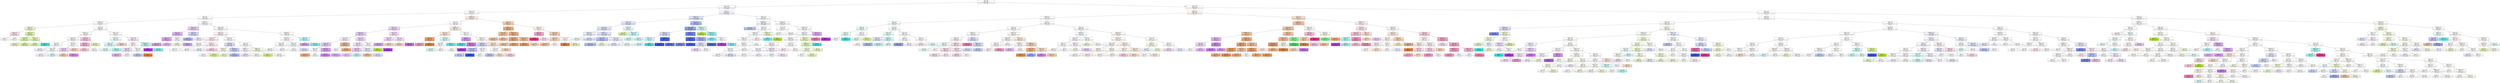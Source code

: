 digraph Tree {
node [shape=box, style="filled", color="black"] ;
0 [label="CCR <= 0.55\ngini = 0.834\nsamples = 25925\nvalue = [5098, 3849, 239, 3590, 4028, 4401, 4720]\nclass = rku", fillcolor="#fffdfb"] ;
1 [label="sdComp <= 0.065\ngini = 0.831\nsamples = 10060\nvalue = [1746, 1330, 10, 1496, 1980, 1898, 1600]\nclass = cluHPS", fillcolor="#fdfdff"] ;
0 -> 1 [labeldistance=2.5, labelangle=45, headlabel="True"] ;
2 [label="graphSize <= 40.0\ngini = 0.827\nsamples = 3790\nvalue = [818, 458, 10, 530, 538, 778, 658]\nclass = rku", fillcolor="#fffdfc"] ;
1 -> 2 ;
3 [label="nbproc <= 4.5\ngini = 0.833\nsamples = 3104\nvalue = [554, 442, 10, 488, 466, 584, 560]\nclass = rkusd", fillcolor="#fefdff"] ;
2 -> 3 ;
4 [label="graphDepth <= 3.5\ngini = 0.823\nsamples = 964\nvalue = [208, 76, 10, 196, 138, 194, 142]\nclass = rku", fillcolor="#fffdfc"] ;
3 -> 4 ;
5 [label="sdComm <= 0.02\ngini = 0.773\nsamples = 72\nvalue = [8, 28, 2, 10, 8, 4, 12]\nclass = random", fillcolor="#ecf8ca"] ;
4 -> 5 ;
6 [label="sdComp <= 0.02\ngini = 0.75\nsamples = 16\nvalue = [2, 0, 0, 4, 2, 2, 6]\nclass = rkuad", fillcolor="#fbdeeb"] ;
5 -> 6 ;
7 [label="gini = 0.75\nsamples = 8\nvalue = [2, 0, 0, 0, 2, 2, 2]\nclass = rku", fillcolor="#ffffff"] ;
6 -> 7 ;
8 [label="gini = 0.5\nsamples = 8\nvalue = [0, 0, 0, 4, 0, 0, 4]\nclass = rkd", fillcolor="#ffffff"] ;
6 -> 8 ;
9 [label="sdComm <= 0.065\ngini = 0.702\nsamples = 56\nvalue = [6, 28, 2, 6, 6, 2, 6]\nclass = random", fillcolor="#dff4a8"] ;
5 -> 9 ;
10 [label="sdComp <= 0.02\ngini = 0.639\nsamples = 26\nvalue = [0, 14, 2, 2, 6, 0, 2]\nclass = random", fillcolor="#e2f5b0"] ;
9 -> 10 ;
11 [label="gini = 0.656\nsamples = 16\nvalue = [0, 8, 2, 2, 4, 0, 0]\nclass = random", fillcolor="#e7f6bd"] ;
10 -> 11 ;
12 [label="gini = 0.56\nsamples = 10\nvalue = [0, 6, 0, 0, 2, 0, 2]\nclass = random", fillcolor="#dbf29c"] ;
10 -> 12 ;
13 [label="sdComp <= 0.02\ngini = 0.702\nsamples = 30\nvalue = [6, 14, 0, 4, 0, 2, 4]\nclass = random", fillcolor="#e7f6bd"] ;
9 -> 13 ;
14 [label="gini = 0.627\nsamples = 26\nvalue = [6, 14, 0, 0, 0, 2, 4]\nclass = random", fillcolor="#e2f5b0"] ;
13 -> 14 ;
15 [label="gini = 0.0\nsamples = 4\nvalue = [0, 0, 0, 4, 0, 0, 0]\nclass = rkd", fillcolor="#39e5e2"] ;
13 -> 15 ;
16 [label="sdComp <= 0.02\ngini = 0.815\nsamples = 892\nvalue = [200, 48, 8, 186, 130, 190, 130]\nclass = rku", fillcolor="#fffdfc"] ;
4 -> 16 ;
17 [label="graphDepth <= 7.5\ngini = 0.834\nsamples = 390\nvalue = [76, 46, 8, 56, 56, 76, 72]\nclass = rku", fillcolor="#ffffff"] ;
16 -> 17 ;
18 [label="graphSize <= 22.5\ngini = 0.832\nsamples = 328\nvalue = [64, 34, 8, 56, 48, 72, 46]\nclass = rkusd", fillcolor="#fdf9fe"] ;
17 -> 18 ;
19 [label="sdComm <= 0.02\ngini = 0.839\nsamples = 280\nvalue = [44, 34, 8, 54, 46, 52, 42]\nclass = rkd", fillcolor="#fdffff"] ;
18 -> 19 ;
20 [label="gini = 0.804\nsamples = 100\nvalue = [16, 24, 0, 10, 28, 12, 10]\nclass = cluHPS", fillcolor="#f5f6fe"] ;
19 -> 20 ;
21 [label="sdComm <= 0.065\ngini = 0.82\nsamples = 180\nvalue = [28, 10, 8, 44, 18, 40, 32]\nclass = rkd", fillcolor="#f9fefe"] ;
19 -> 21 ;
22 [label="gini = 0.789\nsamples = 120\nvalue = [24, 0, 4, 24, 8, 28, 32]\nclass = rkuad", fillcolor="#fef6fa"] ;
21 -> 22 ;
23 [label="gini = 0.784\nsamples = 60\nvalue = [4, 10, 4, 20, 10, 12, 0]\nclass = rkd", fillcolor="#defbfa"] ;
21 -> 23 ;
24 [label="sdComm <= 0.065\ngini = 0.642\nsamples = 48\nvalue = [20, 0, 0, 2, 2, 20, 4]\nclass = rku", fillcolor="#ffffff"] ;
18 -> 24 ;
25 [label="sdComm <= 0.02\ngini = 0.602\nsamples = 32\nvalue = [12, 0, 0, 2, 2, 16, 0]\nclass = rkusd", fillcolor="#efd7fa"] ;
24 -> 25 ;
26 [label="gini = 0.571\nsamples = 14\nvalue = [8, 0, 0, 2, 0, 4, 0]\nclass = rku", fillcolor="#f5cdb0"] ;
25 -> 26 ;
27 [label="gini = 0.494\nsamples = 18\nvalue = [4, 0, 0, 0, 2, 12, 0]\nclass = rkusd", fillcolor="#d28ef0"] ;
25 -> 27 ;
28 [label="gini = 0.625\nsamples = 16\nvalue = [8, 0, 0, 0, 0, 4, 4]\nclass = rku", fillcolor="#f6d5bd"] ;
24 -> 28 ;
29 [label="sdComm <= 0.065\ngini = 0.728\nsamples = 62\nvalue = [12, 12, 0, 0, 8, 4, 26]\nclass = rkuad", fillcolor="#f8c8dd"] ;
17 -> 29 ;
30 [label="sdComm <= 0.02\ngini = 0.66\nsamples = 40\nvalue = [8, 0, 0, 0, 8, 4, 20]\nclass = rkuad", fillcolor="#f5b5d2"] ;
29 -> 30 ;
31 [label="gini = 0.611\nsamples = 24\nvalue = [8, 0, 0, 0, 0, 4, 12]\nclass = rkuad", fillcolor="#f8cee1"] ;
30 -> 31 ;
32 [label="gini = 0.5\nsamples = 16\nvalue = [0, 0, 0, 0, 8, 0, 8]\nclass = cluHPS", fillcolor="#ffffff"] ;
30 -> 32 ;
33 [label="gini = 0.595\nsamples = 22\nvalue = [4, 12, 0, 0, 0, 0, 6]\nclass = random", fillcolor="#e4f5b5"] ;
29 -> 33 ;
34 [label="graphSize <= 22.5\ngini = 0.785\nsamples = 502\nvalue = [124, 2, 0, 130, 74, 114, 58]\nclass = rkd", fillcolor="#fcffff"] ;
16 -> 34 ;
35 [label="sdComm <= 0.065\ngini = 0.784\nsamples = 364\nvalue = [88, 2, 0, 106, 48, 68, 52]\nclass = rkd", fillcolor="#f2fdfd"] ;
34 -> 35 ;
36 [label="sdComm <= 0.02\ngini = 0.771\nsamples = 304\nvalue = [60, 2, 0, 106, 40, 56, 40]\nclass = rkd", fillcolor="#dafafa"] ;
35 -> 36 ;
37 [label="gini = 0.778\nsamples = 268\nvalue = [60, 2, 0, 86, 32, 48, 40]\nclass = rkd", fillcolor="#e6fcfb"] ;
36 -> 37 ;
38 [label="gini = 0.593\nsamples = 36\nvalue = [0, 0, 0, 20, 8, 8, 0]\nclass = rkd", fillcolor="#aaf4f3"] ;
36 -> 38 ;
39 [label="gini = 0.684\nsamples = 60\nvalue = [28, 0, 0, 0, 8, 12, 12]\nclass = rku", fillcolor="#f6d5bd"] ;
35 -> 39 ;
40 [label="sdComm <= 0.065\ngini = 0.753\nsamples = 138\nvalue = [36, 0, 0, 24, 26, 46, 6]\nclass = rkusd", fillcolor="#f7ecfc"] ;
34 -> 40 ;
41 [label="graphDepth <= 7.5\ngini = 0.682\nsamples = 94\nvalue = [34, 0, 0, 0, 22, 34, 4]\nclass = rku", fillcolor="#ffffff"] ;
40 -> 41 ;
42 [label="sdComm <= 0.02\ngini = 0.656\nsamples = 58\nvalue = [20, 0, 0, 0, 8, 26, 4]\nclass = rkusd", fillcolor="#f3e0fb"] ;
41 -> 42 ;
43 [label="gini = 0.595\nsamples = 22\nvalue = [6, 0, 0, 0, 0, 12, 4]\nclass = rkusd", fillcolor="#e2b5f5"] ;
42 -> 43 ;
44 [label="gini = 0.648\nsamples = 36\nvalue = [14, 0, 0, 0, 8, 14, 0]\nclass = rku", fillcolor="#ffffff"] ;
42 -> 44 ;
45 [label="sdComm <= 0.02\ngini = 0.648\nsamples = 36\nvalue = [14, 0, 0, 0, 14, 8, 0]\nclass = rku", fillcolor="#ffffff"] ;
41 -> 45 ;
46 [label="gini = 0.622\nsamples = 28\nvalue = [6, 0, 0, 0, 14, 8, 0]\nclass = cluHPS", fillcolor="#c4ccf7"] ;
45 -> 46 ;
47 [label="gini = 0.0\nsamples = 8\nvalue = [8, 0, 0, 0, 0, 0, 0]\nclass = rku", fillcolor="#e58139"] ;
45 -> 47 ;
48 [label="graphDepth <= 7.5\ngini = 0.616\nsamples = 44\nvalue = [2, 0, 0, 24, 4, 12, 2]\nclass = rkd", fillcolor="#b5f5f4"] ;
40 -> 48 ;
49 [label="gini = 0.0\nsamples = 8\nvalue = [0, 0, 0, 0, 0, 8, 0]\nclass = rkusd", fillcolor="#b139e5"] ;
48 -> 49 ;
50 [label="gini = 0.525\nsamples = 36\nvalue = [2, 0, 0, 24, 4, 4, 2]\nclass = rkd", fillcolor="#83efed"] ;
48 -> 50 ;
51 [label="graphDepth <= 3.5\ngini = 0.831\nsamples = 2140\nvalue = [346, 366, 0, 292, 328, 390, 418]\nclass = rkuad", fillcolor="#fffcfd"] ;
3 -> 51 ;
52 [label="sdComm <= 0.065\ngini = 0.745\nsamples = 150\nvalue = [30, 16, 0, 10, 24, 62, 8]\nclass = rkusd", fillcolor="#eacaf8"] ;
51 -> 52 ;
53 [label="sdComm <= 0.02\ngini = 0.657\nsamples = 94\nvalue = [20, 16, 0, 8, 0, 48, 2]\nclass = rkusd", fillcolor="#e1b4f5"] ;
52 -> 53 ;
54 [label="sdComp <= 0.02\ngini = 0.524\nsamples = 52\nvalue = [16, 0, 0, 2, 0, 32, 2]\nclass = rkusd", fillcolor="#dca7f3"] ;
53 -> 54 ;
55 [label="gini = 0.444\nsamples = 36\nvalue = [12, 0, 0, 0, 0, 24, 0]\nclass = rkusd", fillcolor="#d89cf2"] ;
54 -> 55 ;
56 [label="gini = 0.656\nsamples = 16\nvalue = [4, 0, 0, 2, 0, 8, 2]\nclass = rkusd", fillcolor="#e5bdf6"] ;
54 -> 56 ;
57 [label="sdComp <= 0.02\ngini = 0.68\nsamples = 42\nvalue = [4, 16, 0, 6, 0, 16, 0]\nclass = random", fillcolor="#ffffff"] ;
53 -> 57 ;
58 [label="gini = 0.667\nsamples = 36\nvalue = [4, 16, 0, 4, 0, 12, 0]\nclass = random", fillcolor="#f3fbde"] ;
57 -> 58 ;
59 [label="gini = 0.444\nsamples = 6\nvalue = [0, 0, 0, 2, 0, 4, 0]\nclass = rkusd", fillcolor="#d89cf2"] ;
57 -> 59 ;
60 [label="sdComp <= 0.02\ngini = 0.709\nsamples = 56\nvalue = [10, 0, 0, 2, 24, 14, 6]\nclass = cluHPS", fillcolor="#d0d7f9"] ;
52 -> 60 ;
61 [label="gini = 0.54\nsamples = 20\nvalue = [0, 0, 0, 2, 12, 0, 6]\nclass = cluHPS", fillcolor="#aab7f4"] ;
60 -> 61 ;
62 [label="gini = 0.66\nsamples = 36\nvalue = [10, 0, 0, 0, 12, 14, 0]\nclass = rkusd", fillcolor="#f8eefd"] ;
60 -> 62 ;
63 [label="sdComm <= 0.065\ngini = 0.831\nsamples = 1990\nvalue = [316, 350, 0, 282, 304, 328, 410]\nclass = rkuad", fillcolor="#fef8fb"] ;
51 -> 63 ;
64 [label="graphSize <= 22.5\ngini = 0.827\nsamples = 1360\nvalue = [200, 234, 0, 182, 232, 196, 316]\nclass = rkuad", fillcolor="#fdf1f6"] ;
63 -> 64 ;
65 [label="sdComp <= 0.02\ngini = 0.827\nsamples = 938\nvalue = [144, 140, 0, 158, 148, 128, 220]\nclass = rkuad", fillcolor="#fdeff5"] ;
64 -> 65 ;
66 [label="sdComm <= 0.02\ngini = 0.826\nsamples = 424\nvalue = [88, 60, 0, 64, 48, 80, 84]\nclass = rku", fillcolor="#fffefd"] ;
65 -> 66 ;
67 [label="gini = 0.799\nsamples = 116\nvalue = [28, 12, 0, 4, 20, 28, 24]\nclass = rku", fillcolor="#ffffff"] ;
66 -> 67 ;
68 [label="gini = 0.825\nsamples = 308\nvalue = [60, 48, 0, 60, 28, 52, 60]\nclass = rku", fillcolor="#ffffff"] ;
66 -> 68 ;
69 [label="sdComm <= 0.02\ngini = 0.814\nsamples = 514\nvalue = [56, 80, 0, 94, 100, 48, 136]\nclass = rkuad", fillcolor="#fdeef4"] ;
65 -> 69 ;
70 [label="gini = 0.805\nsamples = 322\nvalue = [24, 48, 0, 70, 84, 28, 68]\nclass = cluHPS", fillcolor="#f4f6fe"] ;
69 -> 70 ;
71 [label="gini = 0.786\nsamples = 192\nvalue = [32, 32, 0, 24, 16, 20, 68]\nclass = rkuad", fillcolor="#f9d2e4"] ;
69 -> 71 ;
72 [label="sdComp <= 0.02\ngini = 0.812\nsamples = 422\nvalue = [56, 94, 0, 24, 84, 68, 96]\nclass = rkuad", fillcolor="#fffefe"] ;
64 -> 72 ;
73 [label="sdComm <= 0.02\ngini = 0.689\nsamples = 138\nvalue = [4, 26, 0, 4, 60, 4, 40]\nclass = cluHPS", fillcolor="#d7ddfa"] ;
72 -> 73 ;
74 [label="graphDepth <= 7.5\ngini = 0.704\nsamples = 50\nvalue = [0, 18, 0, 4, 16, 0, 12]\nclass = random", fillcolor="#fbfdf3"] ;
73 -> 74 ;
75 [label="gini = 0.64\nsamples = 30\nvalue = [0, 6, 0, 0, 12, 0, 12]\nclass = cluHPS", fillcolor="#ffffff"] ;
74 -> 75 ;
76 [label="gini = 0.56\nsamples = 20\nvalue = [0, 12, 0, 4, 4, 0, 0]\nclass = random", fillcolor="#dbf29c"] ;
74 -> 76 ;
77 [label="graphDepth <= 7.5\ngini = 0.636\nsamples = 88\nvalue = [4, 8, 0, 0, 44, 4, 28]\nclass = cluHPS", fillcolor="#cad2f8"] ;
73 -> 77 ;
78 [label="gini = 0.778\nsamples = 24\nvalue = [4, 8, 0, 0, 4, 4, 4]\nclass = random", fillcolor="#f1fad7"] ;
77 -> 78 ;
79 [label="gini = 0.469\nsamples = 64\nvalue = [0, 0, 0, 0, 40, 0, 24]\nclass = cluHPS", fillcolor="#b0bbf5"] ;
77 -> 79 ;
80 [label="sdComm <= 0.02\ngini = 0.807\nsamples = 284\nvalue = [52, 68, 0, 20, 24, 64, 56]\nclass = random", fillcolor="#fefffb"] ;
72 -> 80 ;
81 [label="graphDepth <= 7.5\ngini = 0.77\nsamples = 124\nvalue = [32, 20, 0, 4, 4, 36, 28]\nclass = rkusd", fillcolor="#fcf6fe"] ;
80 -> 81 ;
82 [label="gini = 0.653\nsamples = 48\nvalue = [16, 0, 0, 0, 0, 20, 12]\nclass = rkusd", fillcolor="#f5e6fc"] ;
81 -> 82 ;
83 [label="gini = 0.792\nsamples = 76\nvalue = [16, 20, 0, 4, 4, 16, 16]\nclass = random", fillcolor="#fafdf2"] ;
81 -> 83 ;
84 [label="graphDepth <= 7.5\ngini = 0.808\nsamples = 160\nvalue = [20, 48, 0, 16, 20, 28, 28]\nclass = random", fillcolor="#f4fbe1"] ;
80 -> 84 ;
85 [label="gini = 0.5\nsamples = 24\nvalue = [4, 16, 0, 0, 0, 0, 4]\nclass = random", fillcolor="#d4ef88"] ;
84 -> 85 ;
86 [label="gini = 0.822\nsamples = 136\nvalue = [16, 32, 0, 16, 20, 28, 24]\nclass = random", fillcolor="#fcfef8"] ;
84 -> 86 ;
87 [label="graphDepth <= 7.5\ngini = 0.828\nsamples = 630\nvalue = [116, 116, 0, 100, 72, 132, 94]\nclass = rkusd", fillcolor="#fdf9fe"] ;
63 -> 87 ;
88 [label="graphSize <= 22.5\ngini = 0.827\nsamples = 562\nvalue = [108, 104, 0, 68, 72, 116, 94]\nclass = rkusd", fillcolor="#fefcff"] ;
87 -> 88 ;
89 [label="sdComp <= 0.02\ngini = 0.821\nsamples = 504\nvalue = [104, 92, 0, 56, 56, 116, 80]\nclass = rkusd", fillcolor="#fdf9fe"] ;
88 -> 89 ;
90 [label="gini = 0.814\nsamples = 164\nvalue = [24, 40, 0, 16, 16, 36, 32]\nclass = random", fillcolor="#fdfef9"] ;
89 -> 90 ;
91 [label="gini = 0.818\nsamples = 340\nvalue = [80, 52, 0, 40, 40, 80, 48]\nclass = rku", fillcolor="#ffffff"] ;
89 -> 91 ;
92 [label="sdComp <= 0.02\ngini = 0.775\nsamples = 58\nvalue = [4, 12, 0, 12, 16, 0, 14]\nclass = cluHPS", fillcolor="#f6f7fe"] ;
88 -> 92 ;
93 [label="gini = 0.74\nsamples = 40\nvalue = [0, 12, 0, 12, 8, 0, 8]\nclass = random", fillcolor="#ffffff"] ;
92 -> 93 ;
94 [label="gini = 0.642\nsamples = 18\nvalue = [4, 0, 0, 0, 8, 0, 6]\nclass = cluHPS", fillcolor="#dee3fb"] ;
92 -> 94 ;
95 [label="sdComp <= 0.02\ngini = 0.678\nsamples = 68\nvalue = [8, 12, 0, 32, 0, 16, 0]\nclass = rkd", fillcolor="#c2f7f6"] ;
87 -> 95 ;
96 [label="gini = 0.444\nsamples = 24\nvalue = [8, 0, 0, 0, 0, 16, 0]\nclass = rkusd", fillcolor="#d89cf2"] ;
95 -> 96 ;
97 [label="gini = 0.397\nsamples = 44\nvalue = [0, 12, 0, 32, 0, 0, 0]\nclass = rkd", fillcolor="#83efed"] ;
95 -> 97 ;
98 [label="graphDepth <= 25.5\ngini = 0.736\nsamples = 686\nvalue = [264, 16, 0, 42, 72, 194, 98]\nclass = rku", fillcolor="#fbede3"] ;
2 -> 98 ;
99 [label="nbproc <= 4.5\ngini = 0.738\nsamples = 508\nvalue = [168, 4, 0, 40, 68, 174, 54]\nclass = rkusd", fillcolor="#fefcff"] ;
98 -> 99 ;
100 [label="graphSize <= 75.0\ngini = 0.654\nsamples = 252\nvalue = [82, 4, 0, 8, 24, 120, 14]\nclass = rkusd", fillcolor="#eed3f9"] ;
99 -> 100 ;
101 [label="graphDepth <= 12.5\ngini = 0.698\nsamples = 178\nvalue = [48, 4, 0, 8, 24, 80, 14]\nclass = rkusd", fillcolor="#eccef9"] ;
100 -> 101 ;
102 [label="sdComm <= 0.065\ngini = 0.586\nsamples = 98\nvalue = [42, 0, 0, 0, 0, 46, 10]\nclass = rkusd", fillcolor="#f9f1fd"] ;
101 -> 102 ;
103 [label="sdComm <= 0.02\ngini = 0.571\nsamples = 78\nvalue = [28, 0, 0, 0, 0, 42, 8]\nclass = rkusd", fillcolor="#e9c8f8"] ;
102 -> 103 ;
104 [label="sdComp <= 0.02\ngini = 0.656\nsamples = 32\nvalue = [12, 0, 0, 0, 0, 12, 8]\nclass = rku", fillcolor="#ffffff"] ;
103 -> 104 ;
105 [label="gini = 0.375\nsamples = 16\nvalue = [12, 0, 0, 0, 0, 4, 0]\nclass = rku", fillcolor="#eeab7b"] ;
104 -> 105 ;
106 [label="gini = 0.5\nsamples = 16\nvalue = [0, 0, 0, 0, 0, 8, 8]\nclass = rkusd", fillcolor="#ffffff"] ;
104 -> 106 ;
107 [label="sdComp <= 0.02\ngini = 0.454\nsamples = 46\nvalue = [16, 0, 0, 0, 0, 30, 0]\nclass = rkusd", fillcolor="#dba3f3"] ;
103 -> 107 ;
108 [label="gini = 0.408\nsamples = 14\nvalue = [4, 0, 0, 0, 0, 10, 0]\nclass = rkusd", fillcolor="#d088ef"] ;
107 -> 108 ;
109 [label="gini = 0.469\nsamples = 32\nvalue = [12, 0, 0, 0, 0, 20, 0]\nclass = rkusd", fillcolor="#e0b0f5"] ;
107 -> 109 ;
110 [label="sdComp <= 0.02\ngini = 0.46\nsamples = 20\nvalue = [14, 0, 0, 0, 0, 4, 2]\nclass = rku", fillcolor="#efb083"] ;
102 -> 110 ;
111 [label="gini = 0.5\nsamples = 4\nvalue = [2, 0, 0, 0, 0, 0, 2]\nclass = rku", fillcolor="#ffffff"] ;
110 -> 111 ;
112 [label="gini = 0.375\nsamples = 16\nvalue = [12, 0, 0, 0, 0, 4, 0]\nclass = rku", fillcolor="#eeab7b"] ;
110 -> 112 ;
113 [label="sdComm <= 0.065\ngini = 0.709\nsamples = 80\nvalue = [6, 4, 0, 8, 24, 34, 4]\nclass = rkusd", fillcolor="#f1dcfa"] ;
101 -> 113 ;
114 [label="sdComp <= 0.02\ngini = 0.693\nsamples = 72\nvalue = [6, 0, 0, 8, 24, 30, 4]\nclass = rkusd", fillcolor="#f5e6fc"] ;
113 -> 114 ;
115 [label="sdComm <= 0.02\ngini = 0.682\nsamples = 44\nvalue = [2, 0, 0, 8, 12, 20, 2]\nclass = rkusd", fillcolor="#eccef8"] ;
114 -> 115 ;
116 [label="gini = 0.49\nsamples = 28\nvalue = [0, 0, 0, 0, 12, 16, 0]\nclass = rkusd", fillcolor="#eccef8"] ;
115 -> 116 ;
117 [label="gini = 0.656\nsamples = 16\nvalue = [2, 0, 0, 8, 0, 4, 2]\nclass = rkd", fillcolor="#bdf6f5"] ;
115 -> 117 ;
118 [label="sdComm <= 0.02\ngini = 0.663\nsamples = 28\nvalue = [4, 0, 0, 0, 12, 10, 2]\nclass = cluHPS", fillcolor="#e9ecfc"] ;
114 -> 118 ;
119 [label="gini = 0.444\nsamples = 6\nvalue = [4, 0, 0, 0, 0, 0, 2]\nclass = rku", fillcolor="#f2c09c"] ;
118 -> 119 ;
120 [label="gini = 0.496\nsamples = 22\nvalue = [0, 0, 0, 0, 12, 10, 0]\nclass = cluHPS", fillcolor="#dee3fb"] ;
118 -> 120 ;
121 [label="sdComp <= 0.02\ngini = 0.5\nsamples = 8\nvalue = [0, 4, 0, 0, 0, 4, 0]\nclass = random", fillcolor="#ffffff"] ;
113 -> 121 ;
122 [label="gini = 0.0\nsamples = 4\nvalue = [0, 4, 0, 0, 0, 0, 0]\nclass = random", fillcolor="#b7e539"] ;
121 -> 122 ;
123 [label="gini = 0.0\nsamples = 4\nvalue = [0, 0, 0, 0, 0, 4, 0]\nclass = rkusd", fillcolor="#b139e5"] ;
121 -> 123 ;
124 [label="sdComm <= 0.055\ngini = 0.497\nsamples = 74\nvalue = [34, 0, 0, 0, 0, 40, 0]\nclass = rkusd", fillcolor="#f3e1fb"] ;
100 -> 124 ;
125 [label="sdComp <= 0.02\ngini = 0.496\nsamples = 44\nvalue = [20, 0, 0, 0, 0, 24, 0]\nclass = rkusd", fillcolor="#f2defb"] ;
124 -> 125 ;
126 [label="gini = 0.444\nsamples = 24\nvalue = [8, 0, 0, 0, 0, 16, 0]\nclass = rkusd", fillcolor="#d89cf2"] ;
125 -> 126 ;
127 [label="gini = 0.48\nsamples = 20\nvalue = [12, 0, 0, 0, 0, 8, 0]\nclass = rku", fillcolor="#f6d5bd"] ;
125 -> 127 ;
128 [label="sdComp <= 0.02\ngini = 0.498\nsamples = 30\nvalue = [14, 0, 0, 0, 0, 16, 0]\nclass = rkusd", fillcolor="#f5e6fc"] ;
124 -> 128 ;
129 [label="gini = 0.48\nsamples = 20\nvalue = [12, 0, 0, 0, 0, 8, 0]\nclass = rku", fillcolor="#f6d5bd"] ;
128 -> 129 ;
130 [label="gini = 0.32\nsamples = 10\nvalue = [2, 0, 0, 0, 0, 8, 0]\nclass = rkusd", fillcolor="#c46aec"] ;
128 -> 130 ;
131 [label="graphDepth <= 12.5\ngini = 0.773\nsamples = 256\nvalue = [86, 0, 0, 32, 44, 54, 40]\nclass = rku", fillcolor="#fbebe0"] ;
99 -> 131 ;
132 [label="sdComp <= 0.02\ngini = 0.671\nsamples = 94\nvalue = [42, 0, 0, 28, 0, 18, 6]\nclass = rku", fillcolor="#f9e4d5"] ;
131 -> 132 ;
133 [label="sdComm <= 0.02\ngini = 0.357\nsamples = 28\nvalue = [22, 0, 0, 0, 0, 2, 4]\nclass = rku", fillcolor="#eca06b"] ;
132 -> 133 ;
134 [label="gini = 0.444\nsamples = 6\nvalue = [0, 0, 0, 0, 0, 2, 4]\nclass = rkuad", fillcolor="#f29cc2"] ;
133 -> 134 ;
135 [label="gini = 0.0\nsamples = 22\nvalue = [22, 0, 0, 0, 0, 0, 0]\nclass = rku", fillcolor="#e58139"] ;
133 -> 135 ;
136 [label="sdComm <= 0.065\ngini = 0.669\nsamples = 66\nvalue = [20, 0, 0, 28, 0, 16, 2]\nclass = rkd", fillcolor="#ddfafa"] ;
132 -> 136 ;
137 [label="sdComm <= 0.02\ngini = 0.688\nsamples = 46\nvalue = [16, 0, 0, 12, 0, 16, 2]\nclass = rku", fillcolor="#ffffff"] ;
136 -> 137 ;
138 [label="gini = 0.693\nsamples = 30\nvalue = [8, 0, 0, 12, 0, 8, 2]\nclass = rkd", fillcolor="#dbfafa"] ;
137 -> 138 ;
139 [label="gini = 0.5\nsamples = 16\nvalue = [8, 0, 0, 0, 0, 8, 0]\nclass = rku", fillcolor="#ffffff"] ;
137 -> 139 ;
140 [label="gini = 0.32\nsamples = 20\nvalue = [4, 0, 0, 16, 0, 0, 0]\nclass = rkd", fillcolor="#6aece9"] ;
136 -> 140 ;
141 [label="sdComm <= 0.02\ngini = 0.758\nsamples = 162\nvalue = [44, 0, 0, 4, 44, 36, 34]\nclass = rku", fillcolor="#ffffff"] ;
131 -> 141 ;
142 [label="sdComp <= 0.02\ngini = 0.56\nsamples = 20\nvalue = [0, 0, 0, 4, 4, 12, 0]\nclass = rkusd", fillcolor="#d89cf2"] ;
141 -> 142 ;
143 [label="gini = 0.0\nsamples = 4\nvalue = [0, 0, 0, 4, 0, 0, 0]\nclass = rkd", fillcolor="#39e5e2"] ;
142 -> 143 ;
144 [label="graphSize <= 75.0\ngini = 0.375\nsamples = 16\nvalue = [0, 0, 0, 0, 4, 12, 0]\nclass = rkusd", fillcolor="#cb7bee"] ;
142 -> 144 ;
145 [label="gini = 0.5\nsamples = 8\nvalue = [0, 0, 0, 0, 4, 4, 0]\nclass = cluHPS", fillcolor="#ffffff"] ;
144 -> 145 ;
146 [label="gini = 0.0\nsamples = 8\nvalue = [0, 0, 0, 0, 0, 8, 0]\nclass = rkusd", fillcolor="#b139e5"] ;
144 -> 146 ;
147 [label="graphSize <= 75.0\ngini = 0.739\nsamples = 142\nvalue = [44, 0, 0, 0, 40, 24, 34]\nclass = rku", fillcolor="#fefaf7"] ;
141 -> 147 ;
148 [label="sdComp <= 0.02\ngini = 0.695\nsamples = 74\nvalue = [16, 0, 0, 0, 32, 8, 18]\nclass = cluHPS", fillcolor="#ced5f8"] ;
147 -> 148 ;
149 [label="sdComm <= 0.065\ngini = 0.678\nsamples = 50\nvalue = [8, 0, 0, 0, 24, 8, 10]\nclass = cluHPS", fillcolor="#bac4f6"] ;
148 -> 149 ;
150 [label="gini = 0.703\nsamples = 46\nvalue = [8, 0, 0, 0, 20, 8, 10]\nclass = cluHPS", fillcolor="#c8d0f8"] ;
149 -> 150 ;
151 [label="gini = 0.0\nsamples = 4\nvalue = [0, 0, 0, 0, 4, 0, 0]\nclass = cluHPS", fillcolor="#3956e5"] ;
149 -> 151 ;
152 [label="sdComm <= 0.065\ngini = 0.667\nsamples = 24\nvalue = [8, 0, 0, 0, 8, 0, 8]\nclass = rku", fillcolor="#ffffff"] ;
148 -> 152 ;
153 [label="gini = 0.5\nsamples = 8\nvalue = [4, 0, 0, 0, 0, 0, 4]\nclass = rku", fillcolor="#ffffff"] ;
152 -> 153 ;
154 [label="gini = 0.625\nsamples = 16\nvalue = [4, 0, 0, 0, 8, 0, 4]\nclass = cluHPS", fillcolor="#bdc7f6"] ;
152 -> 154 ;
155 [label="sdComp <= 0.02\ngini = 0.706\nsamples = 68\nvalue = [28, 0, 0, 0, 8, 16, 16]\nclass = rku", fillcolor="#f9e2d1"] ;
147 -> 155 ;
156 [label="sdComm <= 0.065\ngini = 0.667\nsamples = 48\nvalue = [16, 0, 0, 0, 0, 16, 16]\nclass = rku", fillcolor="#ffffff"] ;
155 -> 156 ;
157 [label="gini = 0.611\nsamples = 24\nvalue = [12, 0, 0, 0, 0, 8, 4]\nclass = rku", fillcolor="#f8e0ce"] ;
156 -> 157 ;
158 [label="gini = 0.611\nsamples = 24\nvalue = [4, 0, 0, 0, 0, 8, 12]\nclass = rkuad", fillcolor="#f8cee1"] ;
156 -> 158 ;
159 [label="gini = 0.48\nsamples = 20\nvalue = [12, 0, 0, 0, 8, 0, 0]\nclass = rku", fillcolor="#f6d5bd"] ;
155 -> 159 ;
160 [label="nbproc <= 4.5\ngini = 0.63\nsamples = 178\nvalue = [96, 12, 0, 2, 4, 20, 44]\nclass = rku", fillcolor="#f5ceb2"] ;
98 -> 160 ;
161 [label="sdComm <= 0.02\ngini = 0.467\nsamples = 86\nvalue = [60, 0, 0, 0, 0, 12, 14]\nclass = rku", fillcolor="#eeae80"] ;
160 -> 161 ;
162 [label="sdComp <= 0.02\ngini = 0.444\nsamples = 24\nvalue = [16, 0, 0, 0, 0, 8, 0]\nclass = rku", fillcolor="#f2c09c"] ;
161 -> 162 ;
163 [label="gini = 0.444\nsamples = 12\nvalue = [8, 0, 0, 0, 0, 4, 0]\nclass = rku", fillcolor="#f2c09c"] ;
162 -> 163 ;
164 [label="gini = 0.444\nsamples = 12\nvalue = [8, 0, 0, 0, 0, 4, 0]\nclass = rku", fillcolor="#f2c09c"] ;
162 -> 164 ;
165 [label="sdComp <= 0.02\ngini = 0.441\nsamples = 62\nvalue = [44, 0, 0, 0, 0, 4, 14]\nclass = rku", fillcolor="#efb083"] ;
161 -> 165 ;
166 [label="sdComm <= 0.065\ngini = 0.36\nsamples = 34\nvalue = [26, 0, 0, 0, 0, 0, 8]\nclass = rku", fillcolor="#eda876"] ;
165 -> 166 ;
167 [label="gini = 0.444\nsamples = 6\nvalue = [4, 0, 0, 0, 0, 0, 2]\nclass = rku", fillcolor="#f2c09c"] ;
166 -> 167 ;
168 [label="gini = 0.337\nsamples = 28\nvalue = [22, 0, 0, 0, 0, 0, 6]\nclass = rku", fillcolor="#eca36f"] ;
166 -> 168 ;
169 [label="sdComm <= 0.065\ngini = 0.52\nsamples = 28\nvalue = [18, 0, 0, 0, 0, 4, 6]\nclass = rku", fillcolor="#f1ba93"] ;
165 -> 169 ;
170 [label="gini = 0.278\nsamples = 12\nvalue = [10, 0, 0, 0, 0, 0, 2]\nclass = rku", fillcolor="#ea9a61"] ;
169 -> 170 ;
171 [label="gini = 0.625\nsamples = 16\nvalue = [8, 0, 0, 0, 0, 4, 4]\nclass = rku", fillcolor="#f6d5bd"] ;
169 -> 171 ;
172 [label="sdComm <= 0.02\ngini = 0.714\nsamples = 92\nvalue = [36, 12, 0, 2, 4, 8, 30]\nclass = rku", fillcolor="#fcf3ec"] ;
160 -> 172 ;
173 [label="sdComp <= 0.02\ngini = 0.551\nsamples = 30\nvalue = [4, 0, 0, 0, 0, 8, 18]\nclass = rkuad", fillcolor="#f3a5c8"] ;
172 -> 173 ;
174 [label="gini = 0.0\nsamples = 8\nvalue = [0, 0, 0, 0, 0, 0, 8]\nclass = rkuad", fillcolor="#e53986"] ;
173 -> 174 ;
175 [label="gini = 0.628\nsamples = 22\nvalue = [4, 0, 0, 0, 0, 8, 10]\nclass = rkuad", fillcolor="#fbe3ee"] ;
173 -> 175 ;
176 [label="sdComp <= 0.02\ngini = 0.653\nsamples = 62\nvalue = [32, 12, 0, 2, 4, 0, 12]\nclass = rku", fillcolor="#f5cdb0"] ;
172 -> 176 ;
177 [label="sdComm <= 0.065\ngini = 0.609\nsamples = 38\nvalue = [20, 0, 0, 2, 4, 0, 12]\nclass = rku", fillcolor="#f7d8c2"] ;
176 -> 177 ;
178 [label="gini = 0.444\nsamples = 24\nvalue = [16, 0, 0, 0, 0, 0, 8]\nclass = rku", fillcolor="#f2c09c"] ;
177 -> 178 ;
179 [label="gini = 0.735\nsamples = 14\nvalue = [4, 0, 0, 2, 4, 0, 4]\nclass = rku", fillcolor="#ffffff"] ;
177 -> 179 ;
180 [label="sdComm <= 0.065\ngini = 0.5\nsamples = 24\nvalue = [12, 12, 0, 0, 0, 0, 0]\nclass = rku", fillcolor="#ffffff"] ;
176 -> 180 ;
181 [label="gini = 0.0\nsamples = 4\nvalue = [4, 0, 0, 0, 0, 0, 0]\nclass = rku", fillcolor="#e58139"] ;
180 -> 181 ;
182 [label="gini = 0.48\nsamples = 20\nvalue = [8, 12, 0, 0, 0, 0, 0]\nclass = random", fillcolor="#e7f6bd"] ;
180 -> 182 ;
183 [label="nbproc <= 4.5\ngini = 0.828\nsamples = 6270\nvalue = [928, 872, 0, 966, 1442, 1120, 942]\nclass = cluHPS", fillcolor="#f3f4fd"] ;
1 -> 183 ;
184 [label="graphDepth <= 6.5\ngini = 0.8\nsamples = 2036\nvalue = [236, 268, 0, 360, 660, 316, 196]\nclass = cluHPS", fillcolor="#dce1fa"] ;
183 -> 184 ;
185 [label="graphSize <= 22.5\ngini = 0.811\nsamples = 1796\nvalue = [234, 244, 0, 306, 530, 286, 196]\nclass = cluHPS", fillcolor="#e1e6fb"] ;
184 -> 185 ;
186 [label="sdComm <= 0.02\ngini = 0.809\nsamples = 1726\nvalue = [224, 236, 0, 282, 522, 270, 192]\nclass = cluHPS", fillcolor="#dee3fb"] ;
185 -> 186 ;
187 [label="graphDepth <= 3.5\ngini = 0.796\nsamples = 498\nvalue = [52, 50, 0, 116, 154, 76, 50]\nclass = cluHPS", fillcolor="#ebeefc"] ;
186 -> 187 ;
188 [label="gini = 0.789\nsamples = 148\nvalue = [22, 0, 0, 40, 32, 32, 22]\nclass = rkd", fillcolor="#f1fdfd"] ;
187 -> 188 ;
189 [label="gini = 0.781\nsamples = 350\nvalue = [30, 50, 0, 76, 122, 44, 28]\nclass = cluHPS", fillcolor="#dee3fb"] ;
187 -> 189 ;
190 [label="graphDepth <= 3.5\ngini = 0.811\nsamples = 1228\nvalue = [172, 186, 0, 166, 368, 194, 142]\nclass = cluHPS", fillcolor="#dee3fb"] ;
186 -> 190 ;
191 [label="sdComm <= 0.065\ngini = 0.712\nsamples = 240\nvalue = [26, 42, 0, 16, 114, 24, 18]\nclass = cluHPS", fillcolor="#b7c2f6"] ;
190 -> 191 ;
192 [label="gini = 0.714\nsamples = 200\nvalue = [26, 20, 0, 16, 96, 24, 18]\nclass = cluHPS", fillcolor="#afbbf5"] ;
191 -> 192 ;
193 [label="gini = 0.495\nsamples = 40\nvalue = [0, 22, 0, 0, 18, 0, 0]\nclass = random", fillcolor="#f2fadb"] ;
191 -> 193 ;
194 [label="sdComm <= 0.065\ngini = 0.822\nsamples = 988\nvalue = [146, 144, 0, 150, 254, 170, 124]\nclass = cluHPS", fillcolor="#ebeefc"] ;
190 -> 194 ;
195 [label="gini = 0.818\nsamples = 528\nvalue = [70, 100, 0, 78, 142, 70, 68]\nclass = cluHPS", fillcolor="#eceefc"] ;
194 -> 195 ;
196 [label="gini = 0.818\nsamples = 460\nvalue = [76, 44, 0, 72, 112, 100, 56]\nclass = cluHPS", fillcolor="#f8f9fe"] ;
194 -> 196 ;
197 [label="sdComm <= 0.02\ngini = 0.78\nsamples = 70\nvalue = [10, 8, 0, 24, 8, 16, 4]\nclass = rkd", fillcolor="#e2fbfb"] ;
185 -> 197 ;
198 [label="gini = 0.444\nsamples = 12\nvalue = [0, 8, 0, 0, 0, 4, 0]\nclass = random", fillcolor="#dbf29c"] ;
197 -> 198 ;
199 [label="sdComm <= 0.065\ngini = 0.732\nsamples = 58\nvalue = [10, 0, 0, 24, 8, 12, 4]\nclass = rkd", fillcolor="#cbf8f7"] ;
197 -> 199 ;
200 [label="gini = 0.594\nsamples = 16\nvalue = [2, 0, 0, 8, 0, 6, 0]\nclass = rkd", fillcolor="#d7faf9"] ;
199 -> 200 ;
201 [label="gini = 0.753\nsamples = 42\nvalue = [8, 0, 0, 16, 8, 6, 4]\nclass = rkd", fillcolor="#d0f9f8"] ;
199 -> 201 ;
202 [label="sdComm <= 0.065\ngini = 0.63\nsamples = 240\nvalue = [2, 24, 0, 54, 130, 30, 0]\nclass = cluHPS", fillcolor="#aebaf4"] ;
184 -> 202 ;
203 [label="sdComm <= 0.02\ngini = 0.558\nsamples = 208\nvalue = [2, 14, 0, 38, 130, 24, 0]\nclass = cluHPS", fillcolor="#94a4f1"] ;
202 -> 203 ;
204 [label="graphSize <= 75.0\ngini = 0.651\nsamples = 90\nvalue = [0, 8, 0, 30, 42, 10, 0]\nclass = cluHPS", fillcolor="#d7ddfa"] ;
203 -> 204 ;
205 [label="graphDepth <= 13.5\ngini = 0.672\nsamples = 66\nvalue = [0, 8, 0, 30, 20, 8, 0]\nclass = rkd", fillcolor="#d4f9f9"] ;
204 -> 205 ;
206 [label="gini = 0.68\nsamples = 64\nvalue = [0, 8, 0, 28, 20, 8, 0]\nclass = rkd", fillcolor="#dbfafa"] ;
205 -> 206 ;
207 [label="gini = 0.0\nsamples = 2\nvalue = [0, 0, 0, 2, 0, 0, 0]\nclass = rkd", fillcolor="#39e5e2"] ;
205 -> 207 ;
208 [label="graphDepth <= 25.5\ngini = 0.153\nsamples = 24\nvalue = [0, 0, 0, 0, 22, 2, 0]\nclass = cluHPS", fillcolor="#4b65e7"] ;
204 -> 208 ;
209 [label="gini = 0.0\nsamples = 10\nvalue = [0, 0, 0, 0, 10, 0, 0]\nclass = cluHPS", fillcolor="#3956e5"] ;
208 -> 209 ;
210 [label="gini = 0.245\nsamples = 14\nvalue = [0, 0, 0, 0, 12, 2, 0]\nclass = cluHPS", fillcolor="#5a72e9"] ;
208 -> 210 ;
211 [label="graphDepth <= 13.5\ngini = 0.422\nsamples = 118\nvalue = [2, 6, 0, 8, 88, 14, 0]\nclass = cluHPS", fillcolor="#7287ec"] ;
203 -> 211 ;
212 [label="graphDepth <= 9.0\ngini = 0.18\nsamples = 60\nvalue = [0, 6, 0, 0, 54, 0, 0]\nclass = cluHPS", fillcolor="#4f69e8"] ;
211 -> 212 ;
213 [label="gini = 0.346\nsamples = 18\nvalue = [0, 4, 0, 0, 14, 0, 0]\nclass = cluHPS", fillcolor="#7286ec"] ;
212 -> 213 ;
214 [label="gini = 0.091\nsamples = 42\nvalue = [0, 2, 0, 0, 40, 0, 0]\nclass = cluHPS", fillcolor="#435ee6"] ;
212 -> 214 ;
215 [label="graphDepth <= 25.5\ngini = 0.578\nsamples = 58\nvalue = [2, 0, 0, 8, 34, 14, 0]\nclass = cluHPS", fillcolor="#a5b2f3"] ;
211 -> 215 ;
216 [label="graphSize <= 75.0\ngini = 0.676\nsamples = 38\nvalue = [2, 0, 0, 8, 16, 12, 0]\nclass = cluHPS", fillcolor="#e1e5fb"] ;
215 -> 216 ;
217 [label="gini = 0.58\nsamples = 20\nvalue = [2, 0, 0, 0, 8, 10, 0]\nclass = rkusd", fillcolor="#f2defb"] ;
216 -> 217 ;
218 [label="gini = 0.593\nsamples = 18\nvalue = [0, 0, 0, 8, 8, 2, 0]\nclass = rkd", fillcolor="#ffffff"] ;
216 -> 218 ;
219 [label="gini = 0.18\nsamples = 20\nvalue = [0, 0, 0, 0, 18, 2, 0]\nclass = cluHPS", fillcolor="#4f69e8"] ;
215 -> 219 ;
220 [label="graphDepth <= 9.0\ngini = 0.617\nsamples = 32\nvalue = [0, 10, 0, 16, 0, 6, 0]\nclass = rkd", fillcolor="#c9f8f7"] ;
202 -> 220 ;
221 [label="gini = 0.0\nsamples = 6\nvalue = [0, 6, 0, 0, 0, 0, 0]\nclass = random", fillcolor="#b7e539"] ;
220 -> 221 ;
222 [label="graphSize <= 40.0\ngini = 0.544\nsamples = 26\nvalue = [0, 4, 0, 16, 0, 6, 0]\nclass = rkd", fillcolor="#9cf2f0"] ;
220 -> 222 ;
223 [label="gini = 0.408\nsamples = 14\nvalue = [0, 4, 0, 10, 0, 0, 0]\nclass = rkd", fillcolor="#88efee"] ;
222 -> 223 ;
224 [label="graphSize <= 75.0\ngini = 0.5\nsamples = 12\nvalue = [0, 0, 0, 6, 0, 6, 0]\nclass = rkd", fillcolor="#ffffff"] ;
222 -> 224 ;
225 [label="gini = 0.0\nsamples = 4\nvalue = [0, 0, 0, 0, 0, 4, 0]\nclass = rkusd", fillcolor="#b139e5"] ;
224 -> 225 ;
226 [label="gini = 0.375\nsamples = 8\nvalue = [0, 0, 0, 6, 0, 2, 0]\nclass = rkd", fillcolor="#7beeec"] ;
224 -> 226 ;
227 [label="sdComm <= 0.02\ngini = 0.831\nsamples = 4234\nvalue = [692, 604, 0, 606, 782, 804, 746]\nclass = rkusd", fillcolor="#fffeff"] ;
183 -> 227 ;
228 [label="graphDepth <= 3.5\ngini = 0.822\nsamples = 1388\nvalue = [212, 160, 0, 168, 338, 250, 260]\nclass = cluHPS", fillcolor="#f1f3fd"] ;
227 -> 228 ;
229 [label="gini = 0.745\nsamples = 360\nvalue = [32, 48, 0, 52, 156, 32, 40]\nclass = cluHPS", fillcolor="#bcc6f6"] ;
228 -> 229 ;
230 [label="graphSize <= 75.0\ngini = 0.823\nsamples = 1028\nvalue = [180, 112, 0, 116, 182, 218, 220]\nclass = rkuad", fillcolor="#ffffff"] ;
228 -> 230 ;
231 [label="graphDepth <= 13.5\ngini = 0.821\nsamples = 1014\nvalue = [180, 104, 0, 110, 182, 218, 220]\nclass = rkuad", fillcolor="#ffffff"] ;
230 -> 231 ;
232 [label="graphSize <= 40.0\ngini = 0.824\nsamples = 940\nvalue = [162, 104, 0, 110, 176, 194, 194]\nclass = rkusd", fillcolor="#ffffff"] ;
231 -> 232 ;
233 [label="graphDepth <= 7.5\ngini = 0.824\nsamples = 932\nvalue = [162, 100, 0, 110, 172, 194, 194]\nclass = rkusd", fillcolor="#ffffff"] ;
232 -> 233 ;
234 [label="graphSize <= 22.5\ngini = 0.823\nsamples = 586\nvalue = [110, 52, 0, 78, 118, 114, 114]\nclass = cluHPS", fillcolor="#fdfeff"] ;
233 -> 234 ;
235 [label="gini = 0.823\nsamples = 464\nvalue = [92, 52, 0, 52, 76, 92, 100]\nclass = rkuad", fillcolor="#fefbfc"] ;
234 -> 235 ;
236 [label="gini = 0.769\nsamples = 122\nvalue = [18, 0, 0, 26, 42, 22, 14]\nclass = cluHPS", fillcolor="#dee3fb"] ;
234 -> 236 ;
237 [label="gini = 0.818\nsamples = 346\nvalue = [52, 48, 0, 32, 54, 80, 80]\nclass = rkusd", fillcolor="#ffffff"] ;
233 -> 237 ;
238 [label="gini = 0.5\nsamples = 8\nvalue = [0, 4, 0, 0, 4, 0, 0]\nclass = random", fillcolor="#ffffff"] ;
232 -> 238 ;
239 [label="gini = 0.706\nsamples = 74\nvalue = [18, 0, 0, 0, 6, 24, 26]\nclass = rkuad", fillcolor="#fef7fa"] ;
231 -> 239 ;
240 [label="graphDepth <= 25.5\ngini = 0.49\nsamples = 14\nvalue = [0, 8, 0, 6, 0, 0, 0]\nclass = random", fillcolor="#edf8ce"] ;
230 -> 240 ;
241 [label="gini = 0.375\nsamples = 8\nvalue = [0, 2, 0, 6, 0, 0, 0]\nclass = rkd", fillcolor="#7beeec"] ;
240 -> 241 ;
242 [label="gini = 0.0\nsamples = 6\nvalue = [0, 6, 0, 0, 0, 0, 0]\nclass = random", fillcolor="#b7e539"] ;
240 -> 242 ;
243 [label="graphDepth <= 3.5\ngini = 0.832\nsamples = 2846\nvalue = [480, 444, 0, 438, 444, 554, 486]\nclass = rkusd", fillcolor="#fdf9fe"] ;
227 -> 243 ;
244 [label="sdComm <= 0.065\ngini = 0.818\nsamples = 554\nvalue = [104, 46, 0, 122, 66, 120, 96]\nclass = rkd", fillcolor="#feffff"] ;
243 -> 244 ;
245 [label="gini = 0.785\nsamples = 176\nvalue = [40, 0, 0, 40, 16, 40, 40]\nclass = rku", fillcolor="#ffffff"] ;
244 -> 245 ;
246 [label="gini = 0.825\nsamples = 378\nvalue = [64, 46, 0, 82, 50, 80, 56]\nclass = rkd", fillcolor="#feffff"] ;
244 -> 246 ;
247 [label="graphDepth <= 25.5\ngini = 0.832\nsamples = 2292\nvalue = [376, 398, 0, 316, 378, 434, 390]\nclass = rkusd", fillcolor="#fefbff"] ;
243 -> 247 ;
248 [label="graphSize <= 40.0\ngini = 0.832\nsamples = 2272\nvalue = [374, 398, 0, 316, 378, 422, 384]\nclass = rkusd", fillcolor="#fefcff"] ;
247 -> 248 ;
249 [label="graphDepth <= 7.5\ngini = 0.832\nsamples = 2198\nvalue = [372, 366, 0, 308, 364, 416, 372]\nclass = rkusd", fillcolor="#fdfafe"] ;
248 -> 249 ;
250 [label="graphSize <= 22.5\ngini = 0.832\nsamples = 2002\nvalue = [340, 326, 0, 284, 344, 376, 332]\nclass = rkusd", fillcolor="#fdfbfe"] ;
249 -> 250 ;
251 [label="sdComm <= 0.065\ngini = 0.832\nsamples = 1898\nvalue = [324, 320, 0, 270, 320, 344, 320]\nclass = rkusd", fillcolor="#fefcff"] ;
250 -> 251 ;
252 [label="gini = 0.833\nsamples = 752\nvalue = [128, 120, 0, 124, 116, 132, 132]\nclass = rkusd", fillcolor="#ffffff"] ;
251 -> 252 ;
253 [label="gini = 0.831\nsamples = 1146\nvalue = [196, 200, 0, 146, 204, 212, 188]\nclass = rkusd", fillcolor="#fefdff"] ;
251 -> 253 ;
254 [label="sdComm <= 0.065\ngini = 0.794\nsamples = 104\nvalue = [16, 6, 0, 14, 24, 32, 12]\nclass = rkusd", fillcolor="#f7ebfc"] ;
250 -> 254 ;
255 [label="gini = 0.809\nsamples = 54\nvalue = [10, 4, 0, 14, 8, 12, 6]\nclass = rkd", fillcolor="#f6fefe"] ;
254 -> 255 ;
256 [label="gini = 0.707\nsamples = 50\nvalue = [6, 2, 0, 0, 16, 20, 6]\nclass = rkusd", fillcolor="#f6e8fc"] ;
254 -> 256 ;
257 [label="sdComm <= 0.065\ngini = 0.823\nsamples = 196\nvalue = [32, 40, 0, 24, 20, 40, 40]\nclass = random", fillcolor="#ffffff"] ;
249 -> 257 ;
258 [label="gini = 0.78\nsamples = 74\nvalue = [16, 16, 0, 0, 6, 16, 20]\nclass = rkuad", fillcolor="#fdf1f7"] ;
257 -> 258 ;
259 [label="gini = 0.827\nsamples = 122\nvalue = [16, 24, 0, 24, 14, 24, 20]\nclass = random", fillcolor="#ffffff"] ;
257 -> 259 ;
260 [label="graphSize <= 75.0\ngini = 0.732\nsamples = 74\nvalue = [2, 32, 0, 8, 14, 6, 12]\nclass = random", fillcolor="#e9f7c4"] ;
248 -> 260 ;
261 [label="graphDepth <= 12.5\ngini = 0.678\nsamples = 66\nvalue = [2, 32, 0, 0, 14, 6, 12]\nclass = random", fillcolor="#e6f6ba"] ;
260 -> 261 ;
262 [label="sdComm <= 0.065\ngini = 0.627\nsamples = 26\nvalue = [2, 12, 0, 0, 10, 2, 0]\nclass = random", fillcolor="#f6fce6"] ;
261 -> 262 ;
263 [label="gini = 0.667\nsamples = 6\nvalue = [2, 0, 0, 0, 2, 2, 0]\nclass = rku", fillcolor="#ffffff"] ;
262 -> 263 ;
264 [label="gini = 0.48\nsamples = 20\nvalue = [0, 12, 0, 0, 8, 0, 0]\nclass = random", fillcolor="#e7f6bd"] ;
262 -> 264 ;
265 [label="gini = 0.64\nsamples = 40\nvalue = [0, 20, 0, 0, 4, 4, 12]\nclass = random", fillcolor="#eaf8c6"] ;
261 -> 265 ;
266 [label="gini = 0.0\nsamples = 8\nvalue = [0, 0, 0, 8, 0, 0, 0]\nclass = rkd", fillcolor="#39e5e2"] ;
260 -> 266 ;
267 [label="sdComm <= 0.065\ngini = 0.54\nsamples = 20\nvalue = [2, 0, 0, 0, 0, 12, 6]\nclass = rkusd", fillcolor="#deaaf4"] ;
247 -> 267 ;
268 [label="gini = 0.375\nsamples = 8\nvalue = [2, 0, 0, 0, 0, 0, 6]\nclass = rkuad", fillcolor="#ee7bae"] ;
267 -> 268 ;
269 [label="gini = 0.0\nsamples = 12\nvalue = [0, 0, 0, 0, 0, 12, 0]\nclass = rkusd", fillcolor="#b139e5"] ;
267 -> 269 ;
270 [label="sdComp <= 0.65\ngini = 0.832\nsamples = 15865\nvalue = [3352, 2519, 229, 2094, 2048, 2503, 3120]\nclass = rku", fillcolor="#fffdfb"] ;
0 -> 270 [labeldistance=2.5, labelangle=-45, headlabel="False"] ;
271 [label="graphSize <= 40.0\ngini = 0.822\nsamples = 3903\nvalue = [1010, 432, 77, 530, 436, 604, 814]\nclass = rku", fillcolor="#fdf7f2"] ;
270 -> 271 ;
272 [label="graphDepth <= 3.5\ngini = 0.831\nsamples = 3105\nvalue = [658, 410, 37, 486, 410, 480, 624]\nclass = rku", fillcolor="#fffdfc"] ;
271 -> 272 ;
273 [label="sdComm <= 0.2\ngini = 0.832\nsamples = 405\nvalue = [56, 42, 21, 100, 82, 48, 56]\nclass = rkd", fillcolor="#f4fefd"] ;
272 -> 273 ;
274 [label="nbproc <= 4.5\ngini = 0.798\nsamples = 76\nvalue = [8, 16, 16, 22, 10, 2, 2]\nclass = rkd", fillcolor="#ebfcfc"] ;
273 -> 274 ;
275 [label="sdComp <= 0.2\ngini = 0.722\nsamples = 26\nvalue = [8, 0, 0, 10, 4, 2, 2]\nclass = rkd", fillcolor="#e9fcfc"] ;
274 -> 275 ;
276 [label="gini = 0.736\nsamples = 24\nvalue = [8, 0, 0, 8, 4, 2, 2]\nclass = rku", fillcolor="#ffffff"] ;
275 -> 276 ;
277 [label="gini = 0.0\nsamples = 2\nvalue = [0, 0, 0, 2, 0, 0, 0]\nclass = rkd", fillcolor="#39e5e2"] ;
275 -> 277 ;
278 [label="sdComp <= 0.2\ngini = 0.723\nsamples = 50\nvalue = [0, 16, 16, 12, 6, 0, 0]\nclass = random", fillcolor="#ffffff"] ;
274 -> 278 ;
279 [label="gini = 0.711\nsamples = 44\nvalue = [0, 12, 16, 12, 4, 0, 0]\nclass = BIL", fillcolor="#e6fce9"] ;
278 -> 279 ;
280 [label="gini = 0.444\nsamples = 6\nvalue = [0, 4, 0, 0, 2, 0, 0]\nclass = random", fillcolor="#dbf29c"] ;
278 -> 280 ;
281 [label="nbproc <= 4.5\ngini = 0.822\nsamples = 329\nvalue = [48, 26, 5, 78, 72, 46, 54]\nclass = rkd", fillcolor="#fafefe"] ;
273 -> 281 ;
282 [label="sdComm <= 0.65\ngini = 0.771\nsamples = 96\nvalue = [8, 6, 4, 34, 26, 10, 8]\nclass = rkd", fillcolor="#e8fcfc"] ;
281 -> 282 ;
283 [label="sdComp <= 0.2\ngini = 0.728\nsamples = 36\nvalue = [0, 6, 4, 10, 14, 0, 2]\nclass = cluHPS", fillcolor="#e1e5fb"] ;
282 -> 283 ;
284 [label="gini = 0.716\nsamples = 18\nvalue = [0, 6, 0, 6, 4, 0, 2]\nclass = random", fillcolor="#ffffff"] ;
283 -> 284 ;
285 [label="gini = 0.593\nsamples = 18\nvalue = [0, 0, 4, 4, 10, 0, 0]\nclass = cluHPS", fillcolor="#aab7f4"] ;
283 -> 285 ;
286 [label="sdComp <= 0.2\ngini = 0.744\nsamples = 60\nvalue = [8, 0, 0, 24, 12, 10, 6]\nclass = rkd", fillcolor="#cef8f8"] ;
282 -> 286 ;
287 [label="gini = 0.672\nsamples = 32\nvalue = [2, 0, 0, 16, 6, 6, 2]\nclass = rkd", fillcolor="#b3f5f4"] ;
286 -> 287 ;
288 [label="gini = 0.786\nsamples = 28\nvalue = [6, 0, 0, 8, 6, 4, 4]\nclass = rkd", fillcolor="#edfdfc"] ;
286 -> 288 ;
289 [label="sdComm <= 0.65\ngini = 0.826\nsamples = 233\nvalue = [40, 20, 1, 44, 46, 36, 46]\nclass = cluHPS", fillcolor="#ffffff"] ;
281 -> 289 ;
290 [label="sdComp <= 0.2\ngini = 0.804\nsamples = 83\nvalue = [18, 4, 1, 8, 20, 20, 12]\nclass = cluHPS", fillcolor="#ffffff"] ;
289 -> 290 ;
291 [label="gini = 0.447\nsamples = 29\nvalue = [0, 0, 1, 8, 20, 0, 0]\nclass = cluHPS", fillcolor="#8e9ef0"] ;
290 -> 291 ;
292 [label="gini = 0.697\nsamples = 54\nvalue = [18, 4, 0, 0, 0, 20, 12]\nclass = rkusd", fillcolor="#fbf4fe"] ;
290 -> 292 ;
293 [label="sdComp <= 0.2\ngini = 0.817\nsamples = 150\nvalue = [22, 16, 0, 36, 26, 16, 34]\nclass = rkd", fillcolor="#fcfffe"] ;
289 -> 293 ;
294 [label="gini = 0.823\nsamples = 96\nvalue = [16, 12, 0, 16, 12, 16, 24]\nclass = rkuad", fillcolor="#fcebf3"] ;
293 -> 294 ;
295 [label="gini = 0.743\nsamples = 54\nvalue = [6, 4, 0, 20, 14, 0, 10]\nclass = rkd", fillcolor="#e1fbfb"] ;
293 -> 295 ;
296 [label="nbproc <= 4.5\ngini = 0.827\nsamples = 2700\nvalue = [602, 368, 16, 386, 328, 432, 568]\nclass = rku", fillcolor="#fffdfc"] ;
272 -> 296 ;
297 [label="sdComp <= 0.2\ngini = 0.811\nsamples = 802\nvalue = [194, 66, 12, 132, 74, 116, 208]\nclass = rkuad", fillcolor="#fefafc"] ;
296 -> 297 ;
298 [label="graphDepth <= 7.5\ngini = 0.811\nsamples = 462\nvalue = [90, 38, 8, 104, 36, 68, 118]\nclass = rkuad", fillcolor="#fef7fa"] ;
297 -> 298 ;
299 [label="sdComm <= 0.2\ngini = 0.794\nsamples = 376\nvalue = [82, 36, 8, 86, 6, 56, 102]\nclass = rkuad", fillcolor="#fef4f8"] ;
298 -> 299 ;
300 [label="graphSize <= 22.5\ngini = 0.782\nsamples = 222\nvalue = [48, 14, 0, 60, 4, 48, 48]\nclass = rkd", fillcolor="#f1fdfd"] ;
299 -> 300 ;
301 [label="gini = 0.782\nsamples = 214\nvalue = [44, 14, 0, 60, 4, 44, 48]\nclass = rkd", fillcolor="#f1fdfd"] ;
300 -> 301 ;
302 [label="gini = 0.5\nsamples = 8\nvalue = [4, 0, 0, 0, 0, 4, 0]\nclass = rku", fillcolor="#ffffff"] ;
300 -> 302 ;
303 [label="graphSize <= 22.5\ngini = 0.774\nsamples = 154\nvalue = [34, 22, 8, 26, 2, 8, 54]\nclass = rkuad", fillcolor="#fbdeeb"] ;
299 -> 303 ;
304 [label="sdComm <= 0.65\ngini = 0.74\nsamples = 116\nvalue = [26, 22, 0, 24, 2, 0, 42]\nclass = rkuad", fillcolor="#fadce9"] ;
303 -> 304 ;
305 [label="gini = 0.735\nsamples = 80\nvalue = [20, 14, 0, 14, 2, 0, 30]\nclass = rkuad", fillcolor="#fbdeeb"] ;
304 -> 305 ;
306 [label="gini = 0.735\nsamples = 36\nvalue = [6, 8, 0, 10, 0, 0, 12]\nclass = rkuad", fillcolor="#fdf0f6"] ;
304 -> 306 ;
307 [label="sdComm <= 0.65\ngini = 0.765\nsamples = 38\nvalue = [8, 0, 8, 2, 0, 8, 12]\nclass = rkuad", fillcolor="#fce5ef"] ;
303 -> 307 ;
308 [label="gini = 0.694\nsamples = 28\nvalue = [8, 0, 4, 0, 0, 4, 12]\nclass = rkuad", fillcolor="#fad7e7"] ;
307 -> 308 ;
309 [label="gini = 0.64\nsamples = 10\nvalue = [0, 0, 4, 2, 0, 4, 0]\nclass = BIL", fillcolor="#ffffff"] ;
307 -> 309 ;
310 [label="sdComm <= 0.2\ngini = 0.771\nsamples = 86\nvalue = [8, 2, 0, 18, 30, 12, 16]\nclass = cluHPS", fillcolor="#dce1fa"] ;
298 -> 310 ;
311 [label="gini = 0.375\nsamples = 16\nvalue = [4, 0, 0, 0, 0, 0, 12]\nclass = rkuad", fillcolor="#ee7bae"] ;
310 -> 311 ;
312 [label="sdComm <= 0.65\ngini = 0.713\nsamples = 70\nvalue = [4, 2, 0, 18, 30, 12, 4]\nclass = cluHPS", fillcolor="#d1d8f9"] ;
310 -> 312 ;
313 [label="gini = 0.715\nsamples = 44\nvalue = [4, 0, 0, 12, 18, 8, 2]\nclass = cluHPS", fillcolor="#dadffa"] ;
312 -> 313 ;
314 [label="gini = 0.698\nsamples = 26\nvalue = [0, 2, 0, 6, 12, 4, 2]\nclass = cluHPS", fillcolor="#c4ccf7"] ;
312 -> 314 ;
315 [label="graphSize <= 22.5\ngini = 0.79\nsamples = 340\nvalue = [104, 28, 4, 28, 38, 48, 90]\nclass = rku", fillcolor="#fef8f4"] ;
297 -> 315 ;
316 [label="sdComm <= 0.65\ngini = 0.79\nsamples = 186\nvalue = [50, 16, 4, 16, 22, 20, 58]\nclass = rkuad", fillcolor="#fdf3f8"] ;
315 -> 316 ;
317 [label="sdComm <= 0.2\ngini = 0.743\nsamples = 132\nvalue = [42, 8, 0, 6, 10, 20, 46]\nclass = rkuad", fillcolor="#fef6fa"] ;
316 -> 317 ;
318 [label="gini = 0.75\nsamples = 112\nvalue = [38, 8, 0, 6, 6, 20, 34]\nclass = rku", fillcolor="#fef9f5"] ;
317 -> 318 ;
319 [label="gini = 0.56\nsamples = 20\nvalue = [4, 0, 0, 0, 4, 0, 12]\nclass = rkuad", fillcolor="#f29cc2"] ;
317 -> 319 ;
320 [label="gini = 0.818\nsamples = 54\nvalue = [8, 8, 4, 10, 12, 0, 12]\nclass = cluHPS", fillcolor="#ffffff"] ;
316 -> 320 ;
321 [label="sdComm <= 0.2\ngini = 0.778\nsamples = 154\nvalue = [54, 12, 0, 12, 16, 28, 32]\nclass = rku", fillcolor="#fae8db"] ;
315 -> 321 ;
322 [label="graphDepth <= 7.5\ngini = 0.829\nsamples = 68\nvalue = [10, 12, 0, 8, 12, 12, 14]\nclass = rkuad", fillcolor="#fef8fb"] ;
321 -> 322 ;
323 [label="gini = 0.625\nsamples = 8\nvalue = [2, 0, 0, 0, 0, 4, 2]\nclass = rkusd", fillcolor="#e5bdf6"] ;
322 -> 323 ;
324 [label="gini = 0.827\nsamples = 60\nvalue = [8, 12, 0, 8, 12, 8, 12]\nclass = random", fillcolor="#ffffff"] ;
322 -> 324 ;
325 [label="graphDepth <= 7.5\ngini = 0.655\nsamples = 86\nvalue = [44, 0, 0, 4, 4, 16, 18]\nclass = rku", fillcolor="#f5cfb3"] ;
321 -> 325 ;
326 [label="sdComm <= 0.65\ngini = 0.514\nsamples = 24\nvalue = [16, 0, 0, 2, 4, 0, 2]\nclass = rku", fillcolor="#efb388"] ;
325 -> 326 ;
327 [label="gini = 0.198\nsamples = 18\nvalue = [16, 0, 0, 0, 0, 0, 2]\nclass = rku", fillcolor="#e89152"] ;
326 -> 327 ;
328 [label="gini = 0.444\nsamples = 6\nvalue = [0, 0, 0, 2, 4, 0, 0]\nclass = cluHPS", fillcolor="#9caaf2"] ;
326 -> 328 ;
329 [label="sdComm <= 0.65\ngini = 0.662\nsamples = 62\nvalue = [28, 0, 0, 2, 0, 16, 16]\nclass = rku", fillcolor="#f8decb"] ;
325 -> 329 ;
330 [label="gini = 0.5\nsamples = 12\nvalue = [0, 0, 0, 2, 0, 8, 2]\nclass = rkusd", fillcolor="#d088ef"] ;
329 -> 330 ;
331 [label="gini = 0.582\nsamples = 50\nvalue = [28, 0, 0, 0, 0, 8, 14]\nclass = rku", fillcolor="#f5ceb2"] ;
329 -> 331 ;
332 [label="sdComm <= 0.2\ngini = 0.829\nsamples = 1898\nvalue = [408, 302, 4, 254, 254, 316, 360]\nclass = rku", fillcolor="#fefbf9"] ;
296 -> 332 ;
333 [label="graphDepth <= 7.5\ngini = 0.829\nsamples = 472\nvalue = [70, 80, 0, 102, 64, 74, 82]\nclass = rkd", fillcolor="#f5fefe"] ;
332 -> 333 ;
334 [label="sdComp <= 0.2\ngini = 0.821\nsamples = 266\nvalue = [36, 60, 0, 58, 28, 48, 36]\nclass = random", fillcolor="#fefffd"] ;
333 -> 334 ;
335 [label="graphSize <= 22.5\ngini = 0.821\nsamples = 134\nvalue = [24, 28, 0, 26, 16, 12, 28]\nclass = random", fillcolor="#ffffff"] ;
334 -> 335 ;
336 [label="gini = 0.822\nsamples = 124\nvalue = [20, 28, 0, 24, 16, 12, 24]\nclass = random", fillcolor="#fcfef7"] ;
335 -> 336 ;
337 [label="gini = 0.64\nsamples = 10\nvalue = [4, 0, 0, 2, 0, 0, 4]\nclass = rku", fillcolor="#ffffff"] ;
335 -> 337 ;
338 [label="graphSize <= 22.5\ngini = 0.788\nsamples = 132\nvalue = [12, 32, 0, 32, 12, 36, 8]\nclass = rkusd", fillcolor="#fcf7fe"] ;
334 -> 338 ;
339 [label="gini = 0.806\nsamples = 88\nvalue = [8, 24, 0, 20, 12, 16, 8]\nclass = random", fillcolor="#fbfdf3"] ;
338 -> 339 ;
340 [label="gini = 0.678\nsamples = 44\nvalue = [4, 8, 0, 12, 0, 20, 0]\nclass = rkusd", fillcolor="#eccef8"] ;
338 -> 340 ;
341 [label="sdComp <= 0.2\ngini = 0.821\nsamples = 206\nvalue = [34, 20, 0, 44, 36, 26, 46]\nclass = rkuad", fillcolor="#fffdfe"] ;
333 -> 341 ;
342 [label="gini = 0.72\nsamples = 20\nvalue = [4, 8, 0, 0, 0, 4, 4]\nclass = random", fillcolor="#edf8ce"] ;
341 -> 342 ;
343 [label="gini = 0.811\nsamples = 186\nvalue = [30, 12, 0, 44, 36, 22, 42]\nclass = rkd", fillcolor="#fcffff"] ;
341 -> 343 ;
344 [label="graphDepth <= 7.5\ngini = 0.824\nsamples = 1426\nvalue = [338, 222, 4, 152, 190, 242, 278]\nclass = rku", fillcolor="#fef8f5"] ;
332 -> 344 ;
345 [label="graphSize <= 22.5\ngini = 0.82\nsamples = 1206\nvalue = [306, 172, 4, 140, 140, 202, 242]\nclass = rku", fillcolor="#fdf7f2"] ;
344 -> 345 ;
346 [label="sdComm <= 0.65\ngini = 0.824\nsamples = 1066\nvalue = [254, 166, 0, 128, 134, 182, 202]\nclass = rku", fillcolor="#fdf7f3"] ;
345 -> 346 ;
347 [label="sdComp <= 0.2\ngini = 0.807\nsamples = 422\nvalue = [114, 64, 0, 44, 30, 90, 80]\nclass = rku", fillcolor="#fdf6f1"] ;
346 -> 347 ;
348 [label="gini = 0.785\nsamples = 244\nvalue = [60, 24, 0, 24, 10, 66, 60]\nclass = rkusd", fillcolor="#fcf9fe"] ;
347 -> 348 ;
349 [label="gini = 0.801\nsamples = 178\nvalue = [54, 40, 0, 20, 20, 24, 20]\nclass = rku", fillcolor="#fcf2eb"] ;
347 -> 349 ;
350 [label="sdComp <= 0.2\ngini = 0.828\nsamples = 644\nvalue = [140, 102, 0, 84, 104, 92, 122]\nclass = rku", fillcolor="#fefbf8"] ;
346 -> 350 ;
351 [label="gini = 0.825\nsamples = 224\nvalue = [48, 28, 0, 32, 44, 28, 44]\nclass = rku", fillcolor="#fefcfb"] ;
350 -> 351 ;
352 [label="gini = 0.828\nsamples = 420\nvalue = [92, 74, 0, 52, 60, 64, 78]\nclass = rku", fillcolor="#fefaf7"] ;
350 -> 352 ;
353 [label="sdComp <= 0.2\ngini = 0.748\nsamples = 140\nvalue = [52, 6, 4, 12, 6, 20, 40]\nclass = rku", fillcolor="#fcf0e7"] ;
345 -> 353 ;
354 [label="sdComm <= 0.65\ngini = 0.714\nsamples = 82\nvalue = [32, 2, 4, 4, 4, 8, 28]\nclass = rku", fillcolor="#fdf6f0"] ;
353 -> 354 ;
355 [label="gini = 0.711\nsamples = 32\nvalue = [8, 0, 0, 4, 2, 4, 14]\nclass = rkuad", fillcolor="#f8cee1"] ;
354 -> 355 ;
356 [label="gini = 0.675\nsamples = 50\nvalue = [24, 2, 4, 0, 2, 4, 14]\nclass = rku", fillcolor="#f8dcc8"] ;
354 -> 356 ;
357 [label="sdComm <= 0.65\ngini = 0.771\nsamples = 58\nvalue = [20, 4, 0, 8, 2, 12, 12]\nclass = rku", fillcolor="#fae9dd"] ;
353 -> 357 ;
358 [label="gini = 0.64\nsamples = 10\nvalue = [4, 0, 0, 0, 0, 4, 2]\nclass = rku", fillcolor="#ffffff"] ;
357 -> 358 ;
359 [label="gini = 0.781\nsamples = 48\nvalue = [16, 4, 0, 8, 2, 8, 10]\nclass = rku", fillcolor="#fbebe0"] ;
357 -> 359 ;
360 [label="sdComm <= 0.65\ngini = 0.813\nsamples = 220\nvalue = [32, 50, 0, 12, 50, 40, 36]\nclass = random", fillcolor="#ffffff"] ;
344 -> 360 ;
361 [label="sdComp <= 0.2\ngini = 0.773\nsamples = 98\nvalue = [12, 34, 0, 4, 24, 12, 12]\nclass = random", fillcolor="#f5fbe4"] ;
360 -> 361 ;
362 [label="gini = 0.753\nsamples = 72\nvalue = [12, 20, 0, 4, 24, 0, 12]\nclass = cluHPS", fillcolor="#f0f2fd"] ;
361 -> 362 ;
363 [label="gini = 0.497\nsamples = 26\nvalue = [0, 14, 0, 0, 0, 12, 0]\nclass = random", fillcolor="#f5fbe3"] ;
361 -> 363 ;
364 [label="sdComp <= 0.2\ngini = 0.815\nsamples = 122\nvalue = [20, 16, 0, 8, 26, 28, 24]\nclass = rkusd", fillcolor="#fdfbfe"] ;
360 -> 364 ;
365 [label="gini = 0.794\nsamples = 84\nvalue = [8, 12, 0, 8, 12, 28, 16]\nclass = rkusd", fillcolor="#f1dcfa"] ;
364 -> 365 ;
366 [label="gini = 0.709\nsamples = 38\nvalue = [12, 4, 0, 0, 14, 0, 8]\nclass = cluHPS", fillcolor="#f0f2fd"] ;
364 -> 366 ;
367 [label="nbproc <= 4.5\ngini = 0.717\nsamples = 798\nvalue = [352, 22, 40, 44, 26, 124, 190]\nclass = rku", fillcolor="#f8ddca"] ;
271 -> 367 ;
368 [label="graphDepth <= 25.5\ngini = 0.622\nsamples = 382\nvalue = [216, 4, 34, 4, 14, 78, 32]\nclass = rku", fillcolor="#f3c6a5"] ;
367 -> 368 ;
369 [label="sdComm <= 0.65\ngini = 0.566\nsamples = 312\nvalue = [190, 4, 22, 4, 8, 74, 10]\nclass = rku", fillcolor="#f2c29e"] ;
368 -> 369 ;
370 [label="graphDepth <= 12.5\ngini = 0.531\nsamples = 210\nvalue = [132, 4, 0, 4, 8, 56, 6]\nclass = rku", fillcolor="#f2c19d"] ;
369 -> 370 ;
371 [label="sdComp <= 0.2\ngini = 0.503\nsamples = 56\nvalue = [20, 0, 0, 0, 0, 34, 2]\nclass = rkusd", fillcolor="#e1b2f5"] ;
370 -> 371 ;
372 [label="sdComm <= 0.2\ngini = 0.494\nsamples = 36\nvalue = [16, 0, 0, 0, 0, 20, 0]\nclass = rkusd", fillcolor="#efd7fa"] ;
371 -> 372 ;
373 [label="gini = 0.5\nsamples = 16\nvalue = [8, 0, 0, 0, 0, 8, 0]\nclass = rku", fillcolor="#ffffff"] ;
372 -> 373 ;
374 [label="gini = 0.48\nsamples = 20\nvalue = [8, 0, 0, 0, 0, 12, 0]\nclass = rkusd", fillcolor="#e5bdf6"] ;
372 -> 374 ;
375 [label="sdComm <= 0.2\ngini = 0.46\nsamples = 20\nvalue = [4, 0, 0, 0, 0, 14, 2]\nclass = rkusd", fillcolor="#ce83ef"] ;
371 -> 375 ;
376 [label="gini = 0.449\nsamples = 14\nvalue = [2, 0, 0, 0, 0, 10, 2]\nclass = rkusd", fillcolor="#cb7bee"] ;
375 -> 376 ;
377 [label="gini = 0.444\nsamples = 6\nvalue = [2, 0, 0, 0, 0, 4, 0]\nclass = rkusd", fillcolor="#d89cf2"] ;
375 -> 377 ;
378 [label="graphSize <= 75.0\ngini = 0.446\nsamples = 154\nvalue = [112, 4, 0, 4, 8, 22, 4]\nclass = rku", fillcolor="#eda978"] ;
370 -> 378 ;
379 [label="sdComp <= 0.2\ngini = 0.404\nsamples = 84\nvalue = [64, 4, 0, 4, 8, 0, 4]\nclass = rku", fillcolor="#eca26d"] ;
378 -> 379 ;
380 [label="sdComm <= 0.2\ngini = 0.347\nsamples = 60\nvalue = [48, 4, 0, 4, 0, 0, 4]\nclass = rku", fillcolor="#eb9c63"] ;
379 -> 380 ;
381 [label="gini = 0.449\nsamples = 28\nvalue = [20, 4, 0, 0, 0, 0, 4]\nclass = rku", fillcolor="#eeab7b"] ;
380 -> 381 ;
382 [label="gini = 0.219\nsamples = 32\nvalue = [28, 0, 0, 4, 0, 0, 0]\nclass = rku", fillcolor="#e99355"] ;
380 -> 382 ;
383 [label="sdComm <= 0.2\ngini = 0.444\nsamples = 24\nvalue = [16, 0, 0, 0, 8, 0, 0]\nclass = rku", fillcolor="#f2c09c"] ;
379 -> 383 ;
384 [label="gini = 0.375\nsamples = 16\nvalue = [12, 0, 0, 0, 4, 0, 0]\nclass = rku", fillcolor="#eeab7b"] ;
383 -> 384 ;
385 [label="gini = 0.5\nsamples = 8\nvalue = [4, 0, 0, 0, 4, 0, 0]\nclass = rku", fillcolor="#ffffff"] ;
383 -> 385 ;
386 [label="sdComp <= 0.2\ngini = 0.431\nsamples = 70\nvalue = [48, 0, 0, 0, 0, 22, 0]\nclass = rku", fillcolor="#f1bb94"] ;
378 -> 386 ;
387 [label="sdComm <= 0.2\ngini = 0.32\nsamples = 40\nvalue = [32, 0, 0, 0, 0, 8, 0]\nclass = rku", fillcolor="#eca06a"] ;
386 -> 387 ;
388 [label="gini = 0.375\nsamples = 16\nvalue = [12, 0, 0, 0, 0, 4, 0]\nclass = rku", fillcolor="#eeab7b"] ;
387 -> 388 ;
389 [label="gini = 0.278\nsamples = 24\nvalue = [20, 0, 0, 0, 0, 4, 0]\nclass = rku", fillcolor="#ea9a61"] ;
387 -> 389 ;
390 [label="gini = 0.498\nsamples = 30\nvalue = [16, 0, 0, 0, 0, 14, 0]\nclass = rku", fillcolor="#fcefe6"] ;
386 -> 390 ;
391 [label="graphSize <= 75.0\ngini = 0.597\nsamples = 102\nvalue = [58, 0, 22, 0, 0, 18, 4]\nclass = rku", fillcolor="#f3c6a6"] ;
369 -> 391 ;
392 [label="graphDepth <= 12.5\ngini = 0.538\nsamples = 82\nvalue = [52, 0, 8, 0, 0, 18, 4]\nclass = rku", fillcolor="#f1bc96"] ;
391 -> 392 ;
393 [label="sdComp <= 0.2\ngini = 0.265\nsamples = 40\nvalue = [34, 0, 4, 0, 0, 2, 0]\nclass = rku", fillcolor="#e9965a"] ;
392 -> 393 ;
394 [label="gini = 0.46\nsamples = 20\nvalue = [14, 0, 4, 0, 0, 2, 0]\nclass = rku", fillcolor="#efb083"] ;
393 -> 394 ;
395 [label="gini = 0.0\nsamples = 20\nvalue = [20, 0, 0, 0, 0, 0, 0]\nclass = rku", fillcolor="#e58139"] ;
393 -> 395 ;
396 [label="sdComp <= 0.2\ngini = 0.653\nsamples = 42\nvalue = [18, 0, 4, 0, 0, 16, 4]\nclass = rku", fillcolor="#fdf5f0"] ;
392 -> 396 ;
397 [label="gini = 0.656\nsamples = 32\nvalue = [16, 0, 4, 0, 0, 8, 4]\nclass = rku", fillcolor="#f6d5bd"] ;
396 -> 397 ;
398 [label="gini = 0.32\nsamples = 10\nvalue = [2, 0, 0, 0, 0, 8, 0]\nclass = rkusd", fillcolor="#c46aec"] ;
396 -> 398 ;
399 [label="sdComp <= 0.2\ngini = 0.42\nsamples = 20\nvalue = [6, 0, 14, 0, 0, 0, 0]\nclass = BIL", fillcolor="#8ef099"] ;
391 -> 399 ;
400 [label="gini = 0.0\nsamples = 14\nvalue = [0, 0, 14, 0, 0, 0, 0]\nclass = BIL", fillcolor="#39e54d"] ;
399 -> 400 ;
401 [label="gini = 0.0\nsamples = 6\nvalue = [6, 0, 0, 0, 0, 0, 0]\nclass = rku", fillcolor="#e58139"] ;
399 -> 401 ;
402 [label="sdComm <= 0.65\ngini = 0.723\nsamples = 70\nvalue = [26, 0, 12, 0, 6, 4, 22]\nclass = rku", fillcolor="#fdf4ee"] ;
368 -> 402 ;
403 [label="sdComp <= 0.2\ngini = 0.568\nsamples = 36\nvalue = [12, 0, 0, 0, 0, 4, 20]\nclass = rkuad", fillcolor="#f6bdd7"] ;
402 -> 403 ;
404 [label="sdComm <= 0.2\ngini = 0.595\nsamples = 22\nvalue = [12, 0, 0, 0, 0, 4, 6]\nclass = rku", fillcolor="#f5d0b5"] ;
403 -> 404 ;
405 [label="gini = 0.48\nsamples = 10\nvalue = [4, 0, 0, 0, 0, 0, 6]\nclass = rkuad", fillcolor="#f6bdd7"] ;
404 -> 405 ;
406 [label="gini = 0.444\nsamples = 12\nvalue = [8, 0, 0, 0, 0, 4, 0]\nclass = rku", fillcolor="#f2c09c"] ;
404 -> 406 ;
407 [label="gini = 0.0\nsamples = 14\nvalue = [0, 0, 0, 0, 0, 0, 14]\nclass = rkuad", fillcolor="#e53986"] ;
403 -> 407 ;
408 [label="sdComp <= 0.2\ngini = 0.671\nsamples = 34\nvalue = [14, 0, 12, 0, 6, 0, 2]\nclass = rku", fillcolor="#fdf4ed"] ;
402 -> 408 ;
409 [label="gini = 0.519\nsamples = 18\nvalue = [2, 0, 12, 0, 2, 0, 2]\nclass = BIL", fillcolor="#83ef90"] ;
408 -> 409 ;
410 [label="gini = 0.375\nsamples = 16\nvalue = [12, 0, 0, 0, 4, 0, 0]\nclass = rku", fillcolor="#eeab7b"] ;
408 -> 410 ;
411 [label="graphDepth <= 12.5\ngini = 0.724\nsamples = 416\nvalue = [136, 18, 6, 40, 12, 46, 158]\nclass = rkuad", fillcolor="#fdeff5"] ;
367 -> 411 ;
412 [label="sdComm <= 0.65\ngini = 0.779\nsamples = 92\nvalue = [14, 0, 4, 18, 6, 20, 30]\nclass = rkuad", fillcolor="#fbe4ee"] ;
411 -> 412 ;
413 [label="sdComm <= 0.2\ngini = 0.678\nsamples = 60\nvalue = [0, 0, 0, 14, 6, 12, 28]\nclass = rkuad", fillcolor="#f7c3da"] ;
412 -> 413 ;
414 [label="sdComp <= 0.2\ngini = 0.667\nsamples = 24\nvalue = [0, 0, 0, 12, 4, 4, 4]\nclass = rkd", fillcolor="#b0f5f3"] ;
413 -> 414 ;
415 [label="gini = 0.0\nsamples = 4\nvalue = [0, 0, 0, 0, 0, 4, 0]\nclass = rkusd", fillcolor="#b139e5"] ;
414 -> 415 ;
416 [label="gini = 0.56\nsamples = 20\nvalue = [0, 0, 0, 12, 4, 0, 4]\nclass = rkd", fillcolor="#9cf2f0"] ;
414 -> 416 ;
417 [label="sdComp <= 0.2\ngini = 0.5\nsamples = 36\nvalue = [0, 0, 0, 2, 2, 8, 24]\nclass = rkuad", fillcolor="#f08eba"] ;
413 -> 417 ;
418 [label="gini = 0.625\nsamples = 8\nvalue = [0, 0, 0, 2, 2, 0, 4]\nclass = rkuad", fillcolor="#f6bdd7"] ;
417 -> 418 ;
419 [label="gini = 0.408\nsamples = 28\nvalue = [0, 0, 0, 0, 0, 8, 20]\nclass = rkuad", fillcolor="#ef88b6"] ;
417 -> 419 ;
420 [label="sdComp <= 0.2\ngini = 0.711\nsamples = 32\nvalue = [14, 0, 4, 4, 0, 8, 2]\nclass = rku", fillcolor="#f8e0ce"] ;
412 -> 420 ;
421 [label="gini = 0.691\nsamples = 18\nvalue = [8, 0, 4, 4, 0, 0, 2]\nclass = rku", fillcolor="#f8dbc6"] ;
420 -> 421 ;
422 [label="gini = 0.49\nsamples = 14\nvalue = [6, 0, 0, 0, 0, 8, 0]\nclass = rkusd", fillcolor="#eccef8"] ;
420 -> 422 ;
423 [label="graphSize <= 75.0\ngini = 0.688\nsamples = 324\nvalue = [122, 18, 2, 22, 6, 26, 128]\nclass = rkuad", fillcolor="#fef9fb"] ;
411 -> 423 ;
424 [label="sdComm <= 0.65\ngini = 0.69\nsamples = 168\nvalue = [72, 12, 0, 6, 0, 26, 52]\nclass = rku", fillcolor="#fbe9dd"] ;
423 -> 424 ;
425 [label="sdComp <= 0.2\ngini = 0.668\nsamples = 114\nvalue = [46, 0, 0, 6, 0, 20, 42]\nclass = rku", fillcolor="#fef8f4"] ;
424 -> 425 ;
426 [label="sdComm <= 0.2\ngini = 0.595\nsamples = 68\nvalue = [32, 0, 0, 0, 0, 8, 28]\nclass = rku", fillcolor="#fcf2eb"] ;
425 -> 426 ;
427 [label="gini = 0.656\nsamples = 32\nvalue = [12, 0, 0, 0, 0, 8, 12]\nclass = rku", fillcolor="#ffffff"] ;
426 -> 427 ;
428 [label="gini = 0.494\nsamples = 36\nvalue = [20, 0, 0, 0, 0, 0, 16]\nclass = rku", fillcolor="#fae6d7"] ;
426 -> 428 ;
429 [label="sdComm <= 0.2\ngini = 0.73\nsamples = 46\nvalue = [14, 0, 0, 6, 0, 12, 14]\nclass = rku", fillcolor="#ffffff"] ;
425 -> 429 ;
430 [label="gini = 0.5\nsamples = 8\nvalue = [4, 0, 0, 0, 0, 0, 4]\nclass = rku", fillcolor="#ffffff"] ;
429 -> 430 ;
431 [label="gini = 0.737\nsamples = 38\nvalue = [10, 0, 0, 6, 0, 12, 10]\nclass = rkusd", fillcolor="#f9f1fd"] ;
429 -> 431 ;
432 [label="sdComp <= 0.2\ngini = 0.672\nsamples = 54\nvalue = [26, 12, 0, 0, 0, 6, 10]\nclass = rku", fillcolor="#f6d5bd"] ;
424 -> 432 ;
433 [label="gini = 0.686\nsamples = 26\nvalue = [6, 12, 0, 0, 0, 4, 4]\nclass = random", fillcolor="#e9f7c4"] ;
432 -> 433 ;
434 [label="gini = 0.439\nsamples = 28\nvalue = [20, 0, 0, 0, 0, 2, 6]\nclass = rku", fillcolor="#eeaf81"] ;
432 -> 434 ;
435 [label="sdComp <= 0.2\ngini = 0.646\nsamples = 156\nvalue = [50, 6, 2, 16, 6, 0, 76]\nclass = rkuad", fillcolor="#f9cee1"] ;
423 -> 435 ;
436 [label="graphDepth <= 25.5\ngini = 0.605\nsamples = 84\nvalue = [38, 0, 2, 6, 2, 0, 36]\nclass = rku", fillcolor="#fefaf7"] ;
435 -> 436 ;
437 [label="sdComm <= 0.2\ngini = 0.65\nsamples = 40\nvalue = [18, 0, 2, 6, 0, 0, 14]\nclass = rku", fillcolor="#fbece1"] ;
436 -> 437 ;
438 [label="gini = 0.0\nsamples = 8\nvalue = [8, 0, 0, 0, 0, 0, 0]\nclass = rku", fillcolor="#e58139"] ;
437 -> 438 ;
439 [label="sdComm <= 0.65\ngini = 0.672\nsamples = 32\nvalue = [10, 0, 2, 6, 0, 0, 14]\nclass = rkuad", fillcolor="#fadbe9"] ;
437 -> 439 ;
440 [label="gini = 0.593\nsamples = 18\nvalue = [4, 0, 0, 4, 0, 0, 10]\nclass = rkuad", fillcolor="#f4aacb"] ;
439 -> 440 ;
441 [label="gini = 0.694\nsamples = 14\nvalue = [6, 0, 2, 2, 0, 0, 4]\nclass = rku", fillcolor="#fae6d7"] ;
439 -> 441 ;
442 [label="sdComm <= 0.65\ngini = 0.541\nsamples = 44\nvalue = [20, 0, 0, 0, 2, 0, 22]\nclass = rkuad", fillcolor="#fdeef5"] ;
436 -> 442 ;
443 [label="sdComm <= 0.2\ngini = 0.494\nsamples = 36\nvalue = [16, 0, 0, 0, 0, 0, 20]\nclass = rkuad", fillcolor="#fad7e7"] ;
442 -> 443 ;
444 [label="gini = 0.444\nsamples = 12\nvalue = [4, 0, 0, 0, 0, 0, 8]\nclass = rkuad", fillcolor="#f29cc2"] ;
443 -> 444 ;
445 [label="gini = 0.5\nsamples = 24\nvalue = [12, 0, 0, 0, 0, 0, 12]\nclass = rku", fillcolor="#ffffff"] ;
443 -> 445 ;
446 [label="gini = 0.625\nsamples = 8\nvalue = [4, 0, 0, 0, 2, 0, 2]\nclass = rku", fillcolor="#f6d5bd"] ;
442 -> 446 ;
447 [label="sdComm <= 0.2\ngini = 0.634\nsamples = 72\nvalue = [12, 6, 0, 10, 4, 0, 40]\nclass = rkuad", fillcolor="#f3a3c7"] ;
435 -> 447 ;
448 [label="gini = 0.58\nsamples = 20\nvalue = [2, 0, 0, 8, 0, 0, 10]\nclass = rkuad", fillcolor="#fbdeeb"] ;
447 -> 448 ;
449 [label="sdComm <= 0.65\ngini = 0.609\nsamples = 52\nvalue = [10, 6, 0, 2, 4, 0, 30]\nclass = rkuad", fillcolor="#f3a1c5"] ;
447 -> 449 ;
450 [label="graphDepth <= 25.5\ngini = 0.512\nsamples = 22\nvalue = [2, 6, 0, 0, 0, 0, 14]\nclass = rkuad", fillcolor="#f29cc2"] ;
449 -> 450 ;
451 [label="gini = 0.444\nsamples = 18\nvalue = [0, 6, 0, 0, 0, 0, 12]\nclass = rkuad", fillcolor="#f29cc2"] ;
450 -> 451 ;
452 [label="gini = 0.5\nsamples = 4\nvalue = [2, 0, 0, 0, 0, 0, 2]\nclass = rku", fillcolor="#ffffff"] ;
450 -> 452 ;
453 [label="graphDepth <= 25.5\ngini = 0.622\nsamples = 30\nvalue = [8, 0, 0, 2, 4, 0, 16]\nclass = rkuad", fillcolor="#f6b7d3"] ;
449 -> 453 ;
454 [label="gini = 0.64\nsamples = 10\nvalue = [4, 0, 0, 0, 4, 0, 2]\nclass = rku", fillcolor="#ffffff"] ;
453 -> 454 ;
455 [label="gini = 0.46\nsamples = 20\nvalue = [4, 0, 0, 2, 0, 0, 14]\nclass = rkuad", fillcolor="#ef83b3"] ;
453 -> 455 ;
456 [label="nbproc <= 4.5\ngini = 0.833\nsamples = 11962\nvalue = [2342, 2087, 152, 1564, 1612, 1899, 2306]\nclass = rku", fillcolor="#fffffe"] ;
270 -> 456 ;
457 [label="sdComp <= 2.0\ngini = 0.835\nsamples = 6063\nvalue = [1136, 1014, 100, 704, 1004, 929, 1176]\nclass = rkuad", fillcolor="#fffdfe"] ;
456 -> 457 ;
458 [label="sdComm <= 0.2\ngini = 0.829\nsamples = 2295\nvalue = [360, 520, 18, 272, 390, 323, 412]\nclass = random", fillcolor="#fbfef4"] ;
457 -> 458 ;
459 [label="graphDepth <= 3.5\ngini = 0.758\nsamples = 174\nvalue = [6, 40, 0, 26, 66, 20, 16]\nclass = cluHPS", fillcolor="#d9defa"] ;
458 -> 459 ;
460 [label="gini = 0.448\nsamples = 66\nvalue = [2, 0, 0, 4, 48, 4, 8]\nclass = cluHPS", fillcolor="#768aed"] ;
459 -> 460 ;
461 [label="graphSize <= 40.0\ngini = 0.765\nsamples = 108\nvalue = [4, 40, 0, 22, 18, 16, 8]\nclass = random", fillcolor="#f0fad6"] ;
459 -> 461 ;
462 [label="graphSize <= 22.5\ngini = 0.728\nsamples = 70\nvalue = [2, 28, 0, 20, 8, 4, 8]\nclass = random", fillcolor="#f3fbdf"] ;
461 -> 462 ;
463 [label="gini = 0.673\nsamples = 36\nvalue = [2, 18, 0, 8, 4, 0, 4]\nclass = random", fillcolor="#e5f6b8"] ;
462 -> 463 ;
464 [label="graphDepth <= 7.5\ngini = 0.747\nsamples = 34\nvalue = [0, 10, 0, 12, 4, 4, 4]\nclass = rkd", fillcolor="#eefdfd"] ;
462 -> 464 ;
465 [label="gini = 0.0\nsamples = 6\nvalue = [0, 0, 0, 6, 0, 0, 0]\nclass = rkd", fillcolor="#39e5e2"] ;
464 -> 465 ;
466 [label="gini = 0.765\nsamples = 28\nvalue = [0, 10, 0, 6, 4, 4, 4]\nclass = random", fillcolor="#f2fadb"] ;
464 -> 466 ;
467 [label="graphDepth <= 25.5\ngini = 0.726\nsamples = 38\nvalue = [2, 12, 0, 2, 10, 12, 0]\nclass = random", fillcolor="#ffffff"] ;
461 -> 467 ;
468 [label="graphDepth <= 12.5\ngini = 0.667\nsamples = 18\nvalue = [2, 0, 0, 2, 6, 8, 0]\nclass = rkusd", fillcolor="#f2defb"] ;
467 -> 468 ;
469 [label="gini = 0.612\nsamples = 14\nvalue = [2, 0, 0, 0, 6, 6, 0]\nclass = cluHPS", fillcolor="#ffffff"] ;
468 -> 469 ;
470 [label="graphSize <= 75.0\ngini = 0.5\nsamples = 4\nvalue = [0, 0, 0, 2, 0, 2, 0]\nclass = rkd", fillcolor="#ffffff"] ;
468 -> 470 ;
471 [label="gini = 0.0\nsamples = 2\nvalue = [0, 0, 0, 2, 0, 0, 0]\nclass = rkd", fillcolor="#39e5e2"] ;
470 -> 471 ;
472 [label="gini = 0.0\nsamples = 2\nvalue = [0, 0, 0, 0, 0, 2, 0]\nclass = rkusd", fillcolor="#b139e5"] ;
470 -> 472 ;
473 [label="gini = 0.56\nsamples = 20\nvalue = [0, 12, 0, 0, 4, 4, 0]\nclass = random", fillcolor="#dbf29c"] ;
467 -> 473 ;
474 [label="graphSize <= 75.0\ngini = 0.829\nsamples = 2121\nvalue = [354, 480, 18, 246, 324, 303, 396]\nclass = random", fillcolor="#fbfef5"] ;
458 -> 474 ;
475 [label="graphDepth <= 9.0\ngini = 0.826\nsamples = 1739\nvalue = [296, 424, 12, 210, 224, 259, 314]\nclass = random", fillcolor="#f9fdf0"] ;
474 -> 475 ;
476 [label="sdComm <= 0.65\ngini = 0.824\nsamples = 1089\nvalue = [216, 230, 4, 110, 128, 189, 212]\nclass = random", fillcolor="#fefffc"] ;
475 -> 476 ;
477 [label="graphDepth <= 3.5\ngini = 0.776\nsamples = 136\nvalue = [32, 12, 0, 0, 22, 40, 30]\nclass = rkusd", fillcolor="#f9f0fd"] ;
476 -> 477 ;
478 [label="gini = 0.612\nsamples = 28\nvalue = [12, 4, 0, 0, 0, 0, 12]\nclass = rku", fillcolor="#ffffff"] ;
477 -> 478 ;
479 [label="graphDepth <= 6.5\ngini = 0.754\nsamples = 108\nvalue = [20, 8, 0, 0, 22, 40, 18]\nclass = rkusd", fillcolor="#efd6fa"] ;
477 -> 479 ;
480 [label="graphSize <= 22.5\ngini = 0.77\nsamples = 94\nvalue = [18, 8, 0, 0, 22, 30, 16]\nclass = rkusd", fillcolor="#f6e9fc"] ;
479 -> 480 ;
481 [label="gini = 0.763\nsamples = 88\nvalue = [18, 8, 0, 0, 20, 30, 12]\nclass = rkusd", fillcolor="#f4e2fb"] ;
480 -> 481 ;
482 [label="gini = 0.444\nsamples = 6\nvalue = [0, 0, 0, 0, 2, 0, 4]\nclass = rkuad", fillcolor="#f29cc2"] ;
480 -> 482 ;
483 [label="gini = 0.449\nsamples = 14\nvalue = [2, 0, 0, 0, 0, 10, 2]\nclass = rkusd", fillcolor="#cb7bee"] ;
479 -> 483 ;
484 [label="CCR <= 5.5\ngini = 0.824\nsamples = 953\nvalue = [184, 218, 4, 110, 106, 149, 182]\nclass = random", fillcolor="#fcfef6"] ;
476 -> 484 ;
485 [label="graphSize <= 22.5\ngini = 0.825\nsamples = 197\nvalue = [24, 40, 0, 28, 36, 43, 26]\nclass = rkusd", fillcolor="#fefbff"] ;
484 -> 485 ;
486 [label="graphDepth <= 3.5\ngini = 0.828\nsamples = 170\nvalue = [24, 34, 0, 28, 36, 26, 22]\nclass = cluHPS", fillcolor="#fcfdff"] ;
485 -> 486 ;
487 [label="gini = 0.825\nsamples = 142\nvalue = [18, 26, 0, 28, 32, 20, 18]\nclass = cluHPS", fillcolor="#f8f9fe"] ;
486 -> 487 ;
488 [label="gini = 0.786\nsamples = 28\nvalue = [6, 8, 0, 0, 4, 6, 4]\nclass = random", fillcolor="#f8fded"] ;
486 -> 488 ;
489 [label="graphDepth <= 6.5\ngini = 0.532\nsamples = 27\nvalue = [0, 6, 0, 0, 0, 17, 4]\nclass = rkusd", fillcolor="#d697f1"] ;
485 -> 489 ;
490 [label="gini = 0.231\nsamples = 15\nvalue = [0, 2, 0, 0, 0, 13, 0]\nclass = rkusd", fillcolor="#bd57e9"] ;
489 -> 490 ;
491 [label="gini = 0.667\nsamples = 12\nvalue = [0, 4, 0, 0, 0, 4, 4]\nclass = random", fillcolor="#ffffff"] ;
489 -> 491 ;
492 [label="graphSize <= 22.5\ngini = 0.817\nsamples = 756\nvalue = [160, 178, 4, 82, 70, 106, 156]\nclass = random", fillcolor="#fdfef9"] ;
484 -> 492 ;
493 [label="graphDepth <= 3.5\ngini = 0.806\nsamples = 538\nvalue = [112, 142, 2, 46, 42, 78, 116]\nclass = random", fillcolor="#fbfdf3"] ;
492 -> 493 ;
494 [label="sdComm <= 6.5\ngini = 0.811\nsamples = 146\nvalue = [28, 40, 2, 24, 12, 12, 28]\nclass = random", fillcolor="#f8fceb"] ;
493 -> 494 ;
495 [label="sdComm <= 2.0\ngini = 0.802\nsamples = 102\nvalue = [22, 28, 2, 12, 4, 12, 22]\nclass = random", fillcolor="#fafdf0"] ;
494 -> 495 ;
496 [label="gini = 0.798\nsamples = 54\nvalue = [14, 12, 2, 4, 4, 4, 14]\nclass = rku", fillcolor="#ffffff"] ;
495 -> 496 ;
497 [label="gini = 0.778\nsamples = 48\nvalue = [8, 16, 0, 8, 0, 8, 8]\nclass = random", fillcolor="#f1fad7"] ;
495 -> 497 ;
498 [label="gini = 0.781\nsamples = 44\nvalue = [6, 12, 0, 12, 8, 0, 6]\nclass = random", fillcolor="#ffffff"] ;
494 -> 498 ;
499 [label="sdComm <= 2.0\ngini = 0.799\nsamples = 392\nvalue = [84, 102, 0, 22, 30, 66, 88]\nclass = random", fillcolor="#fcfef6"] ;
493 -> 499 ;
500 [label="gini = 0.8\nsamples = 112\nvalue = [22, 22, 0, 12, 4, 30, 22]\nclass = rkusd", fillcolor="#f8edfd"] ;
499 -> 500 ;
501 [label="sdComm <= 6.5\ngini = 0.787\nsamples = 280\nvalue = [62, 80, 0, 10, 26, 36, 66]\nclass = random", fillcolor="#fafdf2"] ;
499 -> 501 ;
502 [label="gini = 0.754\nsamples = 148\nvalue = [38, 44, 0, 2, 10, 12, 42]\nclass = random", fillcolor="#fefffb"] ;
501 -> 502 ;
503 [label="gini = 0.808\nsamples = 132\nvalue = [24, 36, 0, 8, 16, 24, 24]\nclass = random", fillcolor="#f7fce9"] ;
501 -> 503 ;
504 [label="sdComm <= 6.5\ngini = 0.83\nsamples = 218\nvalue = [48, 36, 2, 36, 28, 28, 40]\nclass = rku", fillcolor="#fef9f6"] ;
492 -> 504 ;
505 [label="sdComm <= 2.0\ngini = 0.823\nsamples = 158\nvalue = [26, 32, 2, 36, 16, 16, 30]\nclass = rkd", fillcolor="#f9fefe"] ;
504 -> 505 ;
506 [label="graphSize <= 40.0\ngini = 0.792\nsamples = 86\nvalue = [16, 24, 0, 12, 8, 4, 22]\nclass = random", fillcolor="#fdfef9"] ;
505 -> 506 ;
507 [label="gini = 0.798\nsamples = 42\nvalue = [10, 8, 0, 4, 4, 4, 12]\nclass = rkuad", fillcolor="#fdf3f7"] ;
506 -> 507 ;
508 [label="gini = 0.756\nsamples = 44\nvalue = [6, 16, 0, 8, 4, 0, 10]\nclass = random", fillcolor="#f2fadc"] ;
506 -> 508 ;
509 [label="graphSize <= 40.0\ngini = 0.804\nsamples = 72\nvalue = [10, 8, 2, 24, 8, 12, 8]\nclass = rkd", fillcolor="#d7faf9"] ;
505 -> 509 ;
510 [label="gini = 0.835\nsamples = 40\nvalue = [8, 4, 2, 8, 8, 4, 6]\nclass = rku", fillcolor="#ffffff"] ;
509 -> 510 ;
511 [label="gini = 0.664\nsamples = 32\nvalue = [2, 4, 0, 16, 0, 8, 2]\nclass = rkd", fillcolor="#bdf6f5"] ;
509 -> 511 ;
512 [label="graphDepth <= 6.5\ngini = 0.753\nsamples = 60\nvalue = [22, 4, 0, 0, 12, 12, 10]\nclass = rku", fillcolor="#fae5d6"] ;
504 -> 512 ;
513 [label="gini = 0.792\nsamples = 24\nvalue = [6, 4, 0, 0, 4, 4, 6]\nclass = rku", fillcolor="#ffffff"] ;
512 -> 513 ;
514 [label="gini = 0.691\nsamples = 36\nvalue = [16, 0, 0, 0, 8, 8, 4]\nclass = rku", fillcolor="#f8dbc6"] ;
512 -> 514 ;
515 [label="sdComm <= 6.5\ngini = 0.814\nsamples = 650\nvalue = [80, 194, 8, 100, 96, 70, 102]\nclass = random", fillcolor="#f3fbde"] ;
475 -> 515 ;
516 [label="CCR <= 5.5\ngini = 0.808\nsamples = 430\nvalue = [62, 132, 8, 36, 52, 56, 84]\nclass = random", fillcolor="#f5fbe4"] ;
515 -> 516 ;
517 [label="sdComm <= 0.65\ngini = 0.758\nsamples = 86\nvalue = [6, 18, 0, 28, 2, 8, 24]\nclass = rkd", fillcolor="#f2fdfd"] ;
516 -> 517 ;
518 [label="graphSize <= 40.0\ngini = 0.792\nsamples = 38\nvalue = [6, 10, 0, 6, 0, 8, 8]\nclass = random", fillcolor="#fafdf2"] ;
517 -> 518 ;
519 [label="gini = 0.667\nsamples = 18\nvalue = [2, 6, 0, 0, 0, 8, 2]\nclass = rkusd", fillcolor="#f2defb"] ;
518 -> 519 ;
520 [label="gini = 0.74\nsamples = 20\nvalue = [4, 4, 0, 6, 0, 0, 6]\nclass = rkd", fillcolor="#ffffff"] ;
518 -> 520 ;
521 [label="gini = 0.649\nsamples = 48\nvalue = [0, 8, 0, 22, 2, 0, 16]\nclass = rkd", fillcolor="#dafafa"] ;
517 -> 521 ;
522 [label="graphSize <= 40.0\ngini = 0.792\nsamples = 344\nvalue = [56, 114, 8, 8, 50, 48, 60]\nclass = random", fillcolor="#f1fad9"] ;
516 -> 522 ;
523 [label="sdComm <= 2.0\ngini = 0.79\nsamples = 132\nvalue = [20, 40, 4, 0, 30, 16, 22]\nclass = random", fillcolor="#f8fcec"] ;
522 -> 523 ;
524 [label="gini = 0.75\nsamples = 90\nvalue = [12, 36, 2, 0, 18, 8, 14]\nclass = random", fillcolor="#edf8ce"] ;
523 -> 524 ;
525 [label="gini = 0.798\nsamples = 42\nvalue = [8, 4, 2, 0, 12, 8, 8]\nclass = cluHPS", fillcolor="#e8ebfc"] ;
523 -> 525 ;
526 [label="sdComm <= 2.0\ngini = 0.784\nsamples = 212\nvalue = [36, 74, 4, 8, 20, 32, 38]\nclass = random", fillcolor="#f0fad6"] ;
522 -> 526 ;
527 [label="gini = 0.8\nsamples = 114\nvalue = [16, 38, 2, 8, 16, 16, 18]\nclass = random", fillcolor="#f0fad6"] ;
526 -> 527 ;
528 [label="gini = 0.753\nsamples = 98\nvalue = [20, 36, 2, 0, 4, 16, 20]\nclass = random", fillcolor="#f0fad6"] ;
526 -> 528 ;
529 [label="graphSize <= 40.0\ngini = 0.779\nsamples = 220\nvalue = [18, 62, 0, 64, 44, 14, 18]\nclass = rkd", fillcolor="#fcffff"] ;
515 -> 529 ;
530 [label="gini = 0.793\nsamples = 78\nvalue = [10, 16, 0, 16, 24, 6, 6]\nclass = cluHPS", fillcolor="#e5e9fc"] ;
529 -> 530 ;
531 [label="gini = 0.747\nsamples = 142\nvalue = [8, 46, 0, 48, 20, 8, 12]\nclass = rkd", fillcolor="#fbfefe"] ;
529 -> 531 ;
532 [label="graphDepth <= 25.5\ngini = 0.818\nsamples = 382\nvalue = [58, 56, 6, 36, 100, 44, 82]\nclass = cluHPS", fillcolor="#f3f5fd"] ;
474 -> 532 ;
533 [label="sdComm <= 0.65\ngini = 0.818\nsamples = 188\nvalue = [26, 12, 4, 32, 46, 26, 42]\nclass = cluHPS", fillcolor="#fafafe"] ;
532 -> 533 ;
534 [label="gini = 0.48\nsamples = 10\nvalue = [0, 0, 0, 0, 6, 4, 0]\nclass = cluHPS", fillcolor="#bdc7f6"] ;
533 -> 534 ;
535 [label="sdComm <= 6.5\ngini = 0.82\nsamples = 178\nvalue = [26, 12, 4, 32, 40, 22, 42]\nclass = rkuad", fillcolor="#fffcfd"] ;
533 -> 535 ;
536 [label="CCR <= 5.5\ngini = 0.801\nsamples = 128\nvalue = [16, 8, 2, 32, 28, 10, 32]\nclass = rkd", fillcolor="#ffffff"] ;
535 -> 536 ;
537 [label="gini = 0.64\nsamples = 10\nvalue = [4, 0, 0, 0, 0, 2, 4]\nclass = rku", fillcolor="#ffffff"] ;
536 -> 537 ;
538 [label="sdComm <= 2.0\ngini = 0.794\nsamples = 118\nvalue = [12, 8, 2, 32, 28, 8, 28]\nclass = rkd", fillcolor="#f6fefe"] ;
536 -> 538 ;
539 [label="gini = 0.812\nsamples = 62\nvalue = [8, 8, 2, 16, 16, 4, 8]\nclass = rkd", fillcolor="#ffffff"] ;
538 -> 539 ;
540 [label="gini = 0.735\nsamples = 56\nvalue = [4, 0, 0, 16, 12, 4, 20]\nclass = rkuad", fillcolor="#fcebf3"] ;
538 -> 540 ;
541 [label="gini = 0.797\nsamples = 50\nvalue = [10, 4, 2, 0, 12, 12, 10]\nclass = cluHPS", fillcolor="#ffffff"] ;
535 -> 541 ;
542 [label="sdComm <= 2.0\ngini = 0.792\nsamples = 194\nvalue = [32, 44, 2, 4, 54, 18, 40]\nclass = cluHPS", fillcolor="#f2f4fd"] ;
532 -> 542 ;
543 [label="CCR <= 5.5\ngini = 0.766\nsamples = 100\nvalue = [12, 12, 0, 4, 38, 14, 20]\nclass = cluHPS", fillcolor="#d2d9f9"] ;
542 -> 543 ;
544 [label="sdComm <= 0.65\ngini = 0.32\nsamples = 10\nvalue = [0, 0, 0, 0, 2, 0, 8]\nclass = rkuad", fillcolor="#ec6aa4"] ;
543 -> 544 ;
545 [label="gini = 0.0\nsamples = 2\nvalue = [0, 0, 0, 0, 2, 0, 0]\nclass = cluHPS", fillcolor="#3956e5"] ;
544 -> 545 ;
546 [label="gini = 0.0\nsamples = 8\nvalue = [0, 0, 0, 0, 0, 0, 8]\nclass = rkuad", fillcolor="#e53986"] ;
544 -> 546 ;
547 [label="gini = 0.76\nsamples = 90\nvalue = [12, 12, 0, 4, 36, 14, 12]\nclass = cluHPS", fillcolor="#c6cef7"] ;
543 -> 547 ;
548 [label="sdComm <= 6.5\ngini = 0.762\nsamples = 94\nvalue = [20, 32, 2, 0, 16, 4, 20]\nclass = random", fillcolor="#f3fbdf"] ;
542 -> 548 ;
549 [label="gini = 0.748\nsamples = 76\nvalue = [16, 28, 0, 0, 12, 4, 16]\nclass = random", fillcolor="#f1fad7"] ;
548 -> 549 ;
550 [label="gini = 0.79\nsamples = 18\nvalue = [4, 4, 2, 0, 4, 0, 4]\nclass = rku", fillcolor="#ffffff"] ;
548 -> 550 ;
551 [label="sdComm <= 6.5\ngini = 0.833\nsamples = 3768\nvalue = [776, 494, 82, 432, 614, 606, 764]\nclass = rku", fillcolor="#fffefe"] ;
457 -> 551 ;
552 [label="graphDepth <= 9.0\ngini = 0.836\nsamples = 2706\nvalue = [512, 390, 50, 352, 476, 434, 492]\nclass = rku", fillcolor="#fffefd"] ;
551 -> 552 ;
553 [label="graphSize <= 22.5\ngini = 0.83\nsamples = 1376\nvalue = [300, 198, 24, 148, 186, 236, 284]\nclass = rku", fillcolor="#fffdfc"] ;
552 -> 553 ;
554 [label="sdComp <= 6.5\ngini = 0.834\nsamples = 1094\nvalue = [226, 182, 24, 120, 150, 182, 210]\nclass = rku", fillcolor="#fffdfb"] ;
553 -> 554 ;
555 [label="sdComm <= 2.0\ngini = 0.833\nsamples = 486\nvalue = [104, 92, 24, 38, 60, 70, 98]\nclass = rku", fillcolor="#fffdfc"] ;
554 -> 555 ;
556 [label="graphDepth <= 3.5\ngini = 0.786\nsamples = 224\nvalue = [54, 56, 6, 2, 14, 36, 56]\nclass = random", fillcolor="#ffffff"] ;
555 -> 556 ;
557 [label="gini = 0.663\nsamples = 26\nvalue = [0, 10, 0, 0, 8, 8, 0]\nclass = random", fillcolor="#f7fce9"] ;
556 -> 557 ;
558 [label="gini = 0.77\nsamples = 198\nvalue = [54, 46, 6, 2, 6, 28, 56]\nclass = rkuad", fillcolor="#fffcfd"] ;
556 -> 558 ;
559 [label="graphDepth <= 3.5\ngini = 0.848\nsamples = 262\nvalue = [50, 36, 18, 36, 46, 34, 42]\nclass = rku", fillcolor="#fffdfb"] ;
555 -> 559 ;
560 [label="gini = 0.662\nsamples = 42\nvalue = [20, 0, 6, 0, 4, 0, 12]\nclass = rku", fillcolor="#f8ddca"] ;
559 -> 560 ;
561 [label="gini = 0.846\nsamples = 220\nvalue = [30, 36, 12, 36, 42, 34, 30]\nclass = cluHPS", fillcolor="#f9f9fe"] ;
559 -> 561 ;
562 [label="sdComm <= 2.0\ngini = 0.83\nsamples = 608\nvalue = [122, 90, 0, 82, 90, 112, 112]\nclass = rku", fillcolor="#fefcfb"] ;
554 -> 562 ;
563 [label="graphDepth <= 3.5\ngini = 0.829\nsamples = 402\nvalue = [84, 60, 0, 48, 72, 72, 66]\nclass = rku", fillcolor="#fefaf8"] ;
562 -> 563 ;
564 [label="gini = 0.719\nsamples = 32\nvalue = [8, 0, 0, 12, 0, 4, 8]\nclass = rkd", fillcolor="#defbfa"] ;
563 -> 564 ;
565 [label="gini = 0.826\nsamples = 370\nvalue = [76, 60, 0, 36, 72, 68, 58]\nclass = rku", fillcolor="#fffdfc"] ;
563 -> 565 ;
566 [label="graphDepth <= 3.5\ngini = 0.822\nsamples = 206\nvalue = [38, 30, 0, 34, 18, 40, 46]\nclass = rkuad", fillcolor="#fef8fb"] ;
562 -> 566 ;
567 [label="gini = 0.72\nsamples = 20\nvalue = [4, 8, 0, 0, 0, 4, 4]\nclass = random", fillcolor="#edf8ce"] ;
566 -> 567 ;
568 [label="gini = 0.821\nsamples = 186\nvalue = [34, 22, 0, 34, 18, 36, 42]\nclass = rkuad", fillcolor="#fef7fa"] ;
566 -> 568 ;
569 [label="sdComp <= 6.5\ngini = 0.796\nsamples = 282\nvalue = [74, 16, 0, 28, 36, 54, 74]\nclass = rku", fillcolor="#ffffff"] ;
553 -> 569 ;
570 [label="sdComm <= 2.0\ngini = 0.762\nsamples = 228\nvalue = [66, 2, 0, 12, 32, 50, 66]\nclass = rku", fillcolor="#ffffff"] ;
569 -> 570 ;
571 [label="graphDepth <= 6.5\ngini = 0.764\nsamples = 84\nvalue = [22, 2, 0, 4, 24, 10, 22]\nclass = cluHPS", fillcolor="#f9fafe"] ;
570 -> 571 ;
572 [label="gini = 0.693\nsamples = 38\nvalue = [14, 0, 0, 0, 4, 6, 14]\nclass = rku", fillcolor="#ffffff"] ;
571 -> 572 ;
573 [label="gini = 0.733\nsamples = 46\nvalue = [8, 2, 0, 4, 20, 4, 8]\nclass = cluHPS", fillcolor="#c0caf7"] ;
571 -> 573 ;
574 [label="graphSize <= 40.0\ngini = 0.73\nsamples = 144\nvalue = [44, 0, 0, 8, 8, 40, 44]\nclass = rku", fillcolor="#ffffff"] ;
570 -> 574 ;
575 [label="gini = 0.717\nsamples = 84\nvalue = [24, 0, 0, 0, 8, 28, 24]\nclass = rkusd", fillcolor="#faf2fd"] ;
574 -> 575 ;
576 [label="gini = 0.72\nsamples = 60\nvalue = [20, 0, 0, 8, 0, 12, 20]\nclass = rku", fillcolor="#ffffff"] ;
574 -> 576 ;
577 [label="graphSize <= 40.0\ngini = 0.79\nsamples = 54\nvalue = [8, 14, 0, 16, 4, 4, 8]\nclass = rkd", fillcolor="#f5fefe"] ;
569 -> 577 ;
578 [label="sdComm <= 2.0\ngini = 0.753\nsamples = 42\nvalue = [8, 6, 0, 16, 0, 4, 8]\nclass = rkd", fillcolor="#d0f9f8"] ;
577 -> 578 ;
579 [label="gini = 0.74\nsamples = 20\nvalue = [2, 4, 0, 8, 0, 4, 2]\nclass = rkd", fillcolor="#cef8f8"] ;
578 -> 579 ;
580 [label="gini = 0.711\nsamples = 22\nvalue = [6, 2, 0, 8, 0, 0, 6]\nclass = rkd", fillcolor="#e6fcfb"] ;
578 -> 580 ;
581 [label="sdComm <= 2.0\ngini = 0.444\nsamples = 12\nvalue = [0, 8, 0, 0, 4, 0, 0]\nclass = random", fillcolor="#dbf29c"] ;
577 -> 581 ;
582 [label="gini = 0.0\nsamples = 4\nvalue = [0, 0, 0, 0, 4, 0, 0]\nclass = cluHPS", fillcolor="#3956e5"] ;
581 -> 582 ;
583 [label="gini = 0.0\nsamples = 8\nvalue = [0, 8, 0, 0, 0, 0, 0]\nclass = random", fillcolor="#b7e539"] ;
581 -> 583 ;
584 [label="graphDepth <= 25.5\ngini = 0.836\nsamples = 1330\nvalue = [212, 192, 26, 204, 290, 198, 208]\nclass = cluHPS", fillcolor="#f1f3fd"] ;
552 -> 584 ;
585 [label="graphSize <= 75.0\ngini = 0.839\nsamples = 986\nvalue = [168, 144, 26, 132, 198, 162, 156]\nclass = cluHPS", fillcolor="#f8f9fe"] ;
584 -> 585 ;
586 [label="sdComp <= 6.5\ngini = 0.837\nsamples = 898\nvalue = [148, 144, 20, 124, 186, 146, 130]\nclass = cluHPS", fillcolor="#f5f6fe"] ;
585 -> 586 ;
587 [label="sdComm <= 2.0\ngini = 0.833\nsamples = 548\nvalue = [84, 110, 6, 68, 106, 82, 92]\nclass = random", fillcolor="#fefffd"] ;
586 -> 587 ;
588 [label="graphSize <= 40.0\ngini = 0.817\nsamples = 226\nvalue = [40, 54, 0, 16, 42, 30, 44]\nclass = random", fillcolor="#fbfef4"] ;
587 -> 588 ;
589 [label="gini = 0.773\nsamples = 74\nvalue = [10, 28, 0, 4, 10, 10, 12]\nclass = random", fillcolor="#ecf8cc"] ;
588 -> 589 ;
590 [label="gini = 0.82\nsamples = 152\nvalue = [30, 26, 0, 12, 32, 20, 32]\nclass = cluHPS", fillcolor="#ffffff"] ;
588 -> 590 ;
591 [label="graphSize <= 40.0\ngini = 0.837\nsamples = 322\nvalue = [44, 56, 6, 52, 64, 52, 48]\nclass = cluHPS", fillcolor="#f9fafe"] ;
587 -> 591 ;
592 [label="gini = 0.837\nsamples = 188\nvalue = [32, 22, 6, 24, 40, 32, 32]\nclass = cluHPS", fillcolor="#f5f6fe"] ;
591 -> 592 ;
593 [label="gini = 0.815\nsamples = 134\nvalue = [12, 34, 0, 28, 24, 20, 16]\nclass = random", fillcolor="#fbfef4"] ;
591 -> 593 ;
594 [label="graphSize <= 40.0\ngini = 0.832\nsamples = 350\nvalue = [64, 34, 14, 56, 80, 64, 38]\nclass = cluHPS", fillcolor="#f4f6fe"] ;
586 -> 594 ;
595 [label="sdComm <= 2.0\ngini = 0.767\nsamples = 112\nvalue = [18, 2, 0, 40, 24, 18, 10]\nclass = rkd", fillcolor="#dbfafa"] ;
594 -> 595 ;
596 [label="gini = 0.738\nsamples = 86\nvalue = [12, 0, 0, 36, 16, 12, 10]\nclass = rkd", fillcolor="#c6f8f7"] ;
595 -> 596 ;
597 [label="gini = 0.769\nsamples = 26\nvalue = [6, 2, 0, 4, 8, 6, 0]\nclass = cluHPS", fillcolor="#ebeefc"] ;
595 -> 597 ;
598 [label="sdComm <= 2.0\ngini = 0.83\nsamples = 238\nvalue = [46, 32, 14, 16, 56, 46, 28]\nclass = cluHPS", fillcolor="#f5f6fe"] ;
594 -> 598 ;
599 [label="gini = 0.796\nsamples = 72\nvalue = [16, 12, 0, 0, 12, 16, 16]\nclass = rku", fillcolor="#ffffff"] ;
598 -> 599 ;
600 [label="gini = 0.828\nsamples = 166\nvalue = [30, 20, 14, 16, 44, 30, 12]\nclass = cluHPS", fillcolor="#ebeefc"] ;
598 -> 600 ;
601 [label="sdComp <= 6.5\ngini = 0.796\nsamples = 88\nvalue = [20, 0, 6, 8, 12, 16, 26]\nclass = rkuad", fillcolor="#fdeef4"] ;
585 -> 601 ;
602 [label="sdComm <= 2.0\ngini = 0.798\nsamples = 38\nvalue = [4, 0, 6, 8, 12, 4, 4]\nclass = cluHPS", fillcolor="#e5e8fc"] ;
601 -> 602 ;
603 [label="gini = 0.667\nsamples = 12\nvalue = [4, 0, 0, 0, 4, 0, 4]\nclass = rku", fillcolor="#ffffff"] ;
602 -> 603 ;
604 [label="gini = 0.734\nsamples = 26\nvalue = [0, 0, 6, 8, 8, 4, 0]\nclass = rkd", fillcolor="#ffffff"] ;
602 -> 604 ;
605 [label="sdComm <= 2.0\ngini = 0.646\nsamples = 50\nvalue = [16, 0, 0, 0, 0, 12, 22]\nclass = rkuad", fillcolor="#fadcea"] ;
601 -> 605 ;
606 [label="gini = 0.5\nsamples = 4\nvalue = [2, 0, 0, 0, 0, 0, 2]\nclass = rku", fillcolor="#ffffff"] ;
605 -> 606 ;
607 [label="gini = 0.65\nsamples = 46\nvalue = [14, 0, 0, 0, 0, 12, 20]\nclass = rkuad", fillcolor="#fadae8"] ;
605 -> 607 ;
608 [label="sdComm <= 2.0\ngini = 0.815\nsamples = 344\nvalue = [44, 48, 0, 72, 92, 36, 52]\nclass = cluHPS", fillcolor="#f0f3fd"] ;
584 -> 608 ;
609 [label="sdComp <= 6.5\ngini = 0.808\nsamples = 256\nvalue = [28, 32, 0, 68, 64, 28, 36]\nclass = rkd", fillcolor="#fbfefe"] ;
608 -> 609 ;
610 [label="gini = 0.691\nsamples = 50\nvalue = [0, 10, 0, 20, 16, 0, 4]\nclass = rkd", fillcolor="#e8fcfc"] ;
609 -> 610 ;
611 [label="gini = 0.819\nsamples = 206\nvalue = [28, 22, 0, 48, 48, 28, 32]\nclass = rkd", fillcolor="#ffffff"] ;
609 -> 611 ;
612 [label="sdComp <= 6.5\ngini = 0.789\nsamples = 88\nvalue = [16, 16, 0, 4, 28, 8, 16]\nclass = cluHPS", fillcolor="#dee3fb"] ;
608 -> 612 ;
613 [label="gini = 0.742\nsamples = 64\nvalue = [8, 8, 0, 4, 28, 8, 8]\nclass = cluHPS", fillcolor="#b8c3f6"] ;
612 -> 613 ;
614 [label="gini = 0.667\nsamples = 24\nvalue = [8, 8, 0, 0, 0, 0, 8]\nclass = rku", fillcolor="#ffffff"] ;
612 -> 614 ;
615 [label="graphSize <= 22.5\ngini = 0.813\nsamples = 1062\nvalue = [264, 104, 32, 80, 138, 172, 272]\nclass = rkuad", fillcolor="#fffdfe"] ;
551 -> 615 ;
616 [label="graphDepth <= 3.5\ngini = 0.825\nsamples = 370\nvalue = [84, 22, 26, 42, 38, 80, 78]\nclass = rku", fillcolor="#fffdfc"] ;
615 -> 616 ;
617 [label="sdComp <= 6.5\ngini = 0.832\nsamples = 66\nvalue = [8, 14, 4, 6, 16, 10, 8]\nclass = cluHPS", fillcolor="#f7f9fe"] ;
616 -> 617 ;
618 [label="gini = 0.807\nsamples = 54\nvalue = [8, 8, 4, 0, 16, 10, 8]\nclass = cluHPS", fillcolor="#e4e8fb"] ;
617 -> 618 ;
619 [label="gini = 0.5\nsamples = 12\nvalue = [0, 6, 0, 6, 0, 0, 0]\nclass = random", fillcolor="#ffffff"] ;
617 -> 619 ;
620 [label="sdComp <= 6.5\ngini = 0.806\nsamples = 304\nvalue = [76, 8, 22, 36, 22, 70, 70]\nclass = rku", fillcolor="#fefcfa"] ;
616 -> 620 ;
621 [label="gini = 0.779\nsamples = 144\nvalue = [40, 4, 2, 10, 16, 38, 34]\nclass = rku", fillcolor="#fffdfb"] ;
620 -> 621 ;
622 [label="gini = 0.815\nsamples = 160\nvalue = [36, 4, 20, 26, 6, 32, 36]\nclass = rku", fillcolor="#ffffff"] ;
620 -> 622 ;
623 [label="graphSize <= 40.0\ngini = 0.798\nsamples = 692\nvalue = [180, 82, 6, 38, 100, 92, 194]\nclass = rkuad", fillcolor="#fefafc"] ;
615 -> 623 ;
624 [label="sdComp <= 6.5\ngini = 0.759\nsamples = 322\nvalue = [100, 34, 0, 4, 36, 46, 102]\nclass = rkuad", fillcolor="#fffdfe"] ;
623 -> 624 ;
625 [label="graphDepth <= 7.5\ngini = 0.802\nsamples = 124\nvalue = [30, 24, 0, 4, 16, 20, 30]\nclass = rku", fillcolor="#ffffff"] ;
624 -> 625 ;
626 [label="gini = 0.785\nsamples = 40\nvalue = [10, 8, 0, 4, 0, 8, 10]\nclass = rku", fillcolor="#ffffff"] ;
625 -> 626 ;
627 [label="gini = 0.794\nsamples = 84\nvalue = [20, 16, 0, 0, 16, 12, 20]\nclass = rku", fillcolor="#ffffff"] ;
625 -> 627 ;
628 [label="graphDepth <= 7.5\ngini = 0.713\nsamples = 198\nvalue = [70, 10, 0, 0, 20, 26, 72]\nclass = rkuad", fillcolor="#fffcfd"] ;
624 -> 628 ;
629 [label="gini = 0.617\nsamples = 56\nvalue = [22, 2, 0, 0, 0, 6, 26]\nclass = rkuad", fillcolor="#fce8f1"] ;
628 -> 629 ;
630 [label="gini = 0.738\nsamples = 142\nvalue = [48, 8, 0, 0, 20, 20, 46]\nclass = rku", fillcolor="#fefcfb"] ;
628 -> 630 ;
631 [label="sdComp <= 6.5\ngini = 0.821\nsamples = 370\nvalue = [80, 48, 6, 34, 64, 46, 92]\nclass = rkuad", fillcolor="#fef7fa"] ;
623 -> 631 ;
632 [label="graphDepth <= 12.5\ngini = 0.811\nsamples = 254\nvalue = [62, 36, 4, 24, 28, 32, 68]\nclass = rkuad", fillcolor="#fef9fb"] ;
631 -> 632 ;
633 [label="gini = 0.748\nsamples = 72\nvalue = [22, 4, 0, 16, 0, 8, 22]\nclass = rku", fillcolor="#ffffff"] ;
632 -> 633 ;
634 [label="graphDepth <= 25.5\ngini = 0.813\nsamples = 182\nvalue = [40, 32, 4, 8, 28, 24, 46]\nclass = rkuad", fillcolor="#fef7fa"] ;
632 -> 634 ;
635 [label="graphSize <= 75.0\ngini = 0.812\nsamples = 130\nvalue = [28, 16, 2, 8, 28, 16, 32]\nclass = rkuad", fillcolor="#fef7fa"] ;
634 -> 635 ;
636 [label="gini = 0.8\nsamples = 70\nvalue = [12, 16, 2, 0, 16, 8, 16]\nclass = random", fillcolor="#ffffff"] ;
635 -> 636 ;
637 [label="gini = 0.782\nsamples = 60\nvalue = [16, 0, 0, 8, 12, 8, 16]\nclass = rku", fillcolor="#ffffff"] ;
635 -> 637 ;
638 [label="gini = 0.754\nsamples = 52\nvalue = [12, 16, 2, 0, 0, 8, 14]\nclass = random", fillcolor="#fbfef5"] ;
634 -> 638 ;
639 [label="graphDepth <= 12.5\ngini = 0.804\nsamples = 116\nvalue = [18, 12, 2, 10, 36, 14, 24]\nclass = cluHPS", fillcolor="#e5e9fc"] ;
631 -> 639 ;
640 [label="gini = 0.459\nsamples = 28\nvalue = [0, 4, 2, 2, 20, 0, 0]\nclass = cluHPS", fillcolor="#7b8eee"] ;
639 -> 640 ;
641 [label="graphSize <= 75.0\ngini = 0.809\nsamples = 88\nvalue = [18, 8, 0, 8, 16, 14, 24]\nclass = rkuad", fillcolor="#fdeef5"] ;
639 -> 641 ;
642 [label="gini = 0.786\nsamples = 56\nvalue = [12, 8, 0, 8, 0, 12, 16]\nclass = rkuad", fillcolor="#fdedf4"] ;
641 -> 642 ;
643 [label="graphDepth <= 25.5\ngini = 0.648\nsamples = 32\nvalue = [6, 0, 0, 0, 16, 2, 8]\nclass = cluHPS", fillcolor="#bdc7f6"] ;
641 -> 643 ;
644 [label="gini = 0.406\nsamples = 16\nvalue = [2, 0, 0, 0, 12, 2, 0]\nclass = cluHPS", fillcolor="#7286ec"] ;
643 -> 644 ;
645 [label="gini = 0.625\nsamples = 16\nvalue = [4, 0, 0, 0, 4, 0, 8]\nclass = rkuad", fillcolor="#f6bdd7"] ;
643 -> 645 ;
646 [label="sdComp <= 6.5\ngini = 0.829\nsamples = 5899\nvalue = [1206, 1073, 52, 860, 608, 970, 1130]\nclass = rku", fillcolor="#fffdfc"] ;
456 -> 646 ;
647 [label="graphDepth <= 3.5\ngini = 0.827\nsamples = 4859\nvalue = [1018, 821, 24, 704, 468, 874, 950]\nclass = rku", fillcolor="#fffdfc"] ;
646 -> 647 ;
648 [label="sdComm <= 0.2\ngini = 0.818\nsamples = 875\nvalue = [160, 97, 0, 186, 74, 186, 172]\nclass = rkd", fillcolor="#ffffff"] ;
647 -> 648 ;
649 [label="gini = 0.806\nsamples = 193\nvalue = [42, 19, 0, 16, 24, 42, 50]\nclass = rkuad", fillcolor="#fef5f9"] ;
648 -> 649 ;
650 [label="sdComp <= 2.0\ngini = 0.813\nsamples = 682\nvalue = [118, 78, 0, 170, 50, 144, 122]\nclass = rkd", fillcolor="#f5fefe"] ;
648 -> 650 ;
651 [label="sdComm <= 0.65\ngini = 0.808\nsamples = 560\nvalue = [86, 76, 0, 148, 34, 128, 88]\nclass = rkd", fillcolor="#f6fefe"] ;
650 -> 651 ;
652 [label="gini = 0.791\nsamples = 316\nvalue = [60, 28, 0, 92, 12, 72, 52]\nclass = rkd", fillcolor="#effdfd"] ;
651 -> 652 ;
653 [label="sdComm <= 6.5\ngini = 0.815\nsamples = 244\nvalue = [26, 48, 0, 56, 22, 56, 36]\nclass = rkd", fillcolor="#ffffff"] ;
651 -> 653 ;
654 [label="CCR <= 5.5\ngini = 0.813\nsamples = 224\nvalue = [22, 44, 0, 48, 22, 56, 32]\nclass = rkusd", fillcolor="#fbf6fe"] ;
653 -> 654 ;
655 [label="gini = 0.817\nsamples = 124\nvalue = [14, 28, 0, 24, 10, 24, 24]\nclass = random", fillcolor="#fcfef7"] ;
654 -> 655 ;
656 [label="sdComm <= 2.0\ngini = 0.787\nsamples = 100\nvalue = [8, 16, 0, 24, 12, 32, 8]\nclass = rkusd", fillcolor="#f7eafc"] ;
654 -> 656 ;
657 [label="gini = 0.789\nsamples = 68\nvalue = [4, 12, 0, 16, 12, 20, 4]\nclass = rkusd", fillcolor="#f9f0fd"] ;
656 -> 657 ;
658 [label="gini = 0.75\nsamples = 32\nvalue = [4, 4, 0, 8, 0, 12, 4]\nclass = rkusd", fillcolor="#f2defb"] ;
656 -> 658 ;
659 [label="gini = 0.72\nsamples = 20\nvalue = [4, 4, 0, 8, 0, 0, 4]\nclass = rkd", fillcolor="#cef8f8"] ;
653 -> 659 ;
660 [label="sdComm <= 6.5\ngini = 0.786\nsamples = 122\nvalue = [32, 2, 0, 22, 16, 16, 34]\nclass = rkuad", fillcolor="#fefbfc"] ;
650 -> 660 ;
661 [label="sdComm <= 2.0\ngini = 0.749\nsamples = 104\nvalue = [32, 0, 0, 18, 12, 8, 34]\nclass = rkuad", fillcolor="#fefafc"] ;
660 -> 661 ;
662 [label="gini = 0.698\nsamples = 50\nvalue = [16, 0, 0, 6, 8, 0, 20]\nclass = rkuad", fillcolor="#fce8f1"] ;
661 -> 662 ;
663 [label="gini = 0.768\nsamples = 54\nvalue = [16, 0, 0, 12, 4, 8, 14]\nclass = rku", fillcolor="#fef9f5"] ;
661 -> 663 ;
664 [label="gini = 0.691\nsamples = 18\nvalue = [0, 2, 0, 4, 4, 8, 0]\nclass = rkusd", fillcolor="#e9c6f8"] ;
660 -> 664 ;
665 [label="graphSize <= 22.5\ngini = 0.826\nsamples = 3984\nvalue = [858, 724, 24, 518, 394, 688, 778]\nclass = rku", fillcolor="#fefcfa"] ;
647 -> 665 ;
666 [label="sdComm <= 0.2\ngini = 0.825\nsamples = 894\nvalue = [176, 210, 4, 114, 102, 148, 140]\nclass = random", fillcolor="#fcfef6"] ;
665 -> 666 ;
667 [label="gini = 0.0\nsamples = 12\nvalue = [0, 12, 0, 0, 0, 0, 0]\nclass = random", fillcolor="#b7e539"] ;
666 -> 667 ;
668 [label="sdComp <= 2.0\ngini = 0.826\nsamples = 882\nvalue = [176, 198, 4, 114, 102, 148, 140]\nclass = random", fillcolor="#fdfef9"] ;
666 -> 668 ;
669 [label="CCR <= 5.5\ngini = 0.83\nsamples = 566\nvalue = [104, 114, 0, 74, 98, 96, 80]\nclass = random", fillcolor="#fdfefb"] ;
668 -> 669 ;
670 [label="sdComm <= 0.65\ngini = 0.824\nsamples = 334\nvalue = [78, 54, 0, 46, 36, 66, 54]\nclass = rku", fillcolor="#fef9f6"] ;
669 -> 670 ;
671 [label="gini = 0.823\nsamples = 198\nvalue = [44, 18, 0, 30, 32, 36, 38]\nclass = rku", fillcolor="#fefaf8"] ;
670 -> 671 ;
672 [label="gini = 0.79\nsamples = 136\nvalue = [34, 36, 0, 16, 4, 30, 16]\nclass = random", fillcolor="#fefefb"] ;
670 -> 672 ;
673 [label="sdComm <= 6.5\ngini = 0.805\nsamples = 232\nvalue = [26, 60, 0, 28, 62, 30, 26]\nclass = cluHPS", fillcolor="#fdfdff"] ;
669 -> 673 ;
674 [label="sdComm <= 2.0\ngini = 0.808\nsamples = 108\nvalue = [14, 28, 0, 8, 26, 18, 14]\nclass = random", fillcolor="#fdfefa"] ;
673 -> 674 ;
675 [label="gini = 0.769\nsamples = 52\nvalue = [4, 16, 0, 8, 16, 4, 4]\nclass = random", fillcolor="#ffffff"] ;
674 -> 675 ;
676 [label="gini = 0.796\nsamples = 56\nvalue = [10, 12, 0, 0, 10, 14, 10]\nclass = rkusd", fillcolor="#fbf6fe"] ;
674 -> 676 ;
677 [label="gini = 0.795\nsamples = 124\nvalue = [12, 32, 0, 20, 36, 12, 12]\nclass = cluHPS", fillcolor="#f6f8fe"] ;
673 -> 677 ;
678 [label="sdComm <= 6.5\ngini = 0.798\nsamples = 316\nvalue = [72, 84, 4, 40, 4, 52, 60]\nclass = random", fillcolor="#fbfef5"] ;
668 -> 678 ;
679 [label="sdComm <= 2.0\ngini = 0.809\nsamples = 240\nvalue = [52, 56, 4, 40, 4, 40, 44]\nclass = random", fillcolor="#fdfefb"] ;
678 -> 679 ;
680 [label="gini = 0.749\nsamples = 108\nvalue = [28, 36, 0, 4, 0, 16, 24]\nclass = random", fillcolor="#f8fceb"] ;
679 -> 680 ;
681 [label="gini = 0.812\nsamples = 132\nvalue = [24, 20, 4, 36, 4, 24, 20]\nclass = rkd", fillcolor="#e9fcfc"] ;
679 -> 681 ;
682 [label="gini = 0.726\nsamples = 76\nvalue = [20, 28, 0, 0, 0, 12, 16]\nclass = random", fillcolor="#f5fbe3"] ;
678 -> 682 ;
683 [label="sdComm <= 0.2\ngini = 0.824\nsamples = 3090\nvalue = [682, 514, 20, 404, 292, 540, 638]\nclass = rku", fillcolor="#fffdfb"] ;
665 -> 683 ;
684 [label="graphSize <= 40.0\ngini = 0.804\nsamples = 186\nvalue = [36, 32, 0, 12, 22, 54, 30]\nclass = rkusd", fillcolor="#f6e7fc"] ;
683 -> 684 ;
685 [label="graphDepth <= 7.5\ngini = 0.813\nsamples = 146\nvalue = [32, 32, 0, 12, 14, 32, 24]\nclass = rku", fillcolor="#ffffff"] ;
684 -> 685 ;
686 [label="gini = 0.786\nsamples = 126\nvalue = [32, 24, 0, 0, 14, 32, 24]\nclass = rku", fillcolor="#ffffff"] ;
685 -> 686 ;
687 [label="gini = 0.48\nsamples = 20\nvalue = [0, 8, 0, 12, 0, 0, 0]\nclass = rkd", fillcolor="#bdf6f5"] ;
685 -> 687 ;
688 [label="graphDepth <= 12.5\ngini = 0.625\nsamples = 40\nvalue = [4, 0, 0, 0, 8, 22, 6]\nclass = rkusd", fillcolor="#dda8f4"] ;
684 -> 688 ;
689 [label="gini = 0.5\nsamples = 12\nvalue = [0, 0, 0, 0, 6, 6, 0]\nclass = cluHPS", fillcolor="#ffffff"] ;
688 -> 689 ;
690 [label="graphSize <= 75.0\ngini = 0.602\nsamples = 28\nvalue = [4, 0, 0, 0, 2, 16, 6]\nclass = rkusd", fillcolor="#dca5f3"] ;
688 -> 690 ;
691 [label="gini = 0.595\nsamples = 22\nvalue = [4, 0, 0, 0, 0, 12, 6]\nclass = rkusd", fillcolor="#e2b5f5"] ;
690 -> 691 ;
692 [label="gini = 0.444\nsamples = 6\nvalue = [0, 0, 0, 0, 2, 4, 0]\nclass = rkusd", fillcolor="#d89cf2"] ;
690 -> 692 ;
693 [label="graphDepth <= 13.5\ngini = 0.824\nsamples = 2904\nvalue = [646, 482, 20, 392, 270, 486, 608]\nclass = rku", fillcolor="#fffdfc"] ;
683 -> 693 ;
694 [label="sdComp <= 2.0\ngini = 0.817\nsamples = 1372\nvalue = [324, 234, 8, 150, 112, 238, 306]\nclass = rku", fillcolor="#fffdfc"] ;
693 -> 694 ;
695 [label="sdComm <= 0.65\ngini = 0.8\nsamples = 764\nvalue = [206, 104, 2, 98, 34, 130, 190]\nclass = rku", fillcolor="#fefbf9"] ;
694 -> 695 ;
696 [label="graphSize <= 40.0\ngini = 0.739\nsamples = 84\nvalue = [32, 4, 0, 12, 0, 20, 16]\nclass = rku", fillcolor="#fae7da"] ;
695 -> 696 ;
697 [label="graphDepth <= 7.5\ngini = 0.759\nsamples = 38\nvalue = [8, 4, 0, 6, 0, 6, 14]\nclass = rkuad", fillcolor="#fad7e7"] ;
696 -> 697 ;
698 [label="gini = 0.713\nsamples = 34\nvalue = [8, 0, 0, 6, 0, 6, 14]\nclass = rkuad", fillcolor="#f9d1e3"] ;
697 -> 698 ;
699 [label="gini = 0.0\nsamples = 4\nvalue = [0, 4, 0, 0, 0, 0, 0]\nclass = random", fillcolor="#b7e539"] ;
697 -> 699 ;
700 [label="gini = 0.616\nsamples = 46\nvalue = [24, 0, 0, 6, 0, 14, 2]\nclass = rku", fillcolor="#f7d8c1"] ;
696 -> 700 ;
701 [label="sdComm <= 6.5\ngini = 0.803\nsamples = 680\nvalue = [174, 100, 2, 86, 34, 110, 174]\nclass = rku", fillcolor="#ffffff"] ;
695 -> 701 ;
702 [label="graphDepth <= 9.0\ngini = 0.809\nsamples = 524\nvalue = [124, 88, 2, 70, 26, 88, 126]\nclass = rkuad", fillcolor="#fffefe"] ;
701 -> 702 ;
703 [label="CCR <= 5.5\ngini = 0.808\nsamples = 222\nvalue = [52, 40, 0, 42, 10, 28, 50]\nclass = rku", fillcolor="#fffefd"] ;
702 -> 703 ;
704 [label="graphSize <= 40.0\ngini = 0.776\nsamples = 28\nvalue = [8, 2, 0, 6, 6, 0, 6]\nclass = rku", fillcolor="#fdf4ed"] ;
703 -> 704 ;
705 [label="gini = 0.375\nsamples = 8\nvalue = [0, 2, 0, 0, 0, 0, 6]\nclass = rkuad", fillcolor="#ee7bae"] ;
704 -> 705 ;
706 [label="gini = 0.66\nsamples = 20\nvalue = [8, 0, 0, 6, 6, 0, 0]\nclass = rku", fillcolor="#fbede3"] ;
704 -> 706 ;
707 [label="graphSize <= 40.0\ngini = 0.803\nsamples = 194\nvalue = [44, 38, 0, 36, 4, 28, 44]\nclass = rku", fillcolor="#ffffff"] ;
703 -> 707 ;
708 [label="sdComm <= 2.0\ngini = 0.78\nsamples = 80\nvalue = [20, 8, 0, 20, 0, 12, 20]\nclass = rku", fillcolor="#ffffff"] ;
707 -> 708 ;
709 [label="gini = 0.719\nsamples = 32\nvalue = [8, 0, 0, 12, 0, 4, 8]\nclass = rkd", fillcolor="#defbfa"] ;
708 -> 709 ;
710 [label="gini = 0.792\nsamples = 48\nvalue = [12, 8, 0, 8, 0, 8, 12]\nclass = rku", fillcolor="#ffffff"] ;
708 -> 710 ;
711 [label="sdComm <= 2.0\ngini = 0.801\nsamples = 114\nvalue = [24, 30, 0, 16, 4, 16, 24]\nclass = random", fillcolor="#fafdf2"] ;
707 -> 711 ;
712 [label="gini = 0.79\nsamples = 54\nvalue = [12, 14, 0, 8, 0, 8, 12]\nclass = random", fillcolor="#fcfef6"] ;
711 -> 712 ;
713 [label="gini = 0.809\nsamples = 60\nvalue = [12, 16, 0, 8, 4, 8, 12]\nclass = random", fillcolor="#f9fdef"] ;
711 -> 713 ;
714 [label="CCR <= 5.5\ngini = 0.804\nsamples = 302\nvalue = [72, 48, 2, 28, 16, 60, 76]\nclass = rkuad", fillcolor="#fffcfd"] ;
702 -> 714 ;
715 [label="gini = 0.375\nsamples = 16\nvalue = [0, 4, 0, 0, 0, 12, 0]\nclass = rkusd", fillcolor="#cb7bee"] ;
714 -> 715 ;
716 [label="sdComm <= 2.0\ngini = 0.801\nsamples = 286\nvalue = [72, 44, 2, 28, 16, 48, 76]\nclass = rkuad", fillcolor="#fffbfd"] ;
714 -> 716 ;
717 [label="gini = 0.777\nsamples = 140\nvalue = [40, 16, 0, 8, 8, 28, 40]\nclass = rku", fillcolor="#ffffff"] ;
716 -> 717 ;
718 [label="gini = 0.814\nsamples = 146\nvalue = [32, 28, 2, 20, 8, 20, 36]\nclass = rkuad", fillcolor="#fef8fb"] ;
716 -> 718 ;
719 [label="graphDepth <= 6.5\ngini = 0.764\nsamples = 156\nvalue = [50, 12, 0, 16, 8, 22, 48]\nclass = rku", fillcolor="#fffdfb"] ;
701 -> 719 ;
720 [label="gini = 0.727\nsamples = 22\nvalue = [4, 8, 0, 0, 0, 6, 4]\nclass = random", fillcolor="#f6fce6"] ;
719 -> 720 ;
721 [label="graphDepth <= 9.0\ngini = 0.741\nsamples = 134\nvalue = [46, 4, 0, 16, 8, 16, 44]\nclass = rku", fillcolor="#fefcfb"] ;
719 -> 721 ;
722 [label="gini = 0.66\nsamples = 40\nvalue = [16, 0, 0, 4, 0, 4, 16]\nclass = rku", fillcolor="#ffffff"] ;
721 -> 722 ;
723 [label="gini = 0.768\nsamples = 94\nvalue = [30, 4, 0, 12, 8, 12, 28]\nclass = rku", fillcolor="#fefbf9"] ;
721 -> 723 ;
724 [label="graphDepth <= 6.5\ngini = 0.825\nsamples = 608\nvalue = [118, 130, 6, 52, 78, 108, 116]\nclass = random", fillcolor="#fdfefa"] ;
694 -> 724 ;
725 [label="sdComm <= 6.5\ngini = 0.778\nsamples = 104\nvalue = [8, 24, 0, 16, 36, 12, 8]\nclass = cluHPS", fillcolor="#e1e6fb"] ;
724 -> 725 ;
726 [label="sdComm <= 2.0\ngini = 0.673\nsamples = 72\nvalue = [0, 20, 0, 16, 32, 4, 0]\nclass = cluHPS", fillcolor="#d1d8f9"] ;
725 -> 726 ;
727 [label="gini = 0.64\nsamples = 40\nvalue = [0, 12, 0, 4, 20, 4, 0]\nclass = cluHPS", fillcolor="#c6cff8"] ;
726 -> 727 ;
728 [label="gini = 0.656\nsamples = 32\nvalue = [0, 8, 0, 12, 12, 0, 0]\nclass = rkd", fillcolor="#ffffff"] ;
726 -> 728 ;
729 [label="gini = 0.781\nsamples = 32\nvalue = [8, 4, 0, 0, 4, 8, 8]\nclass = rku", fillcolor="#ffffff"] ;
725 -> 729 ;
730 [label="sdComm <= 6.5\ngini = 0.814\nsamples = 504\nvalue = [110, 106, 6, 36, 42, 96, 108]\nclass = rku", fillcolor="#fffefe"] ;
724 -> 730 ;
731 [label="sdComm <= 2.0\ngini = 0.795\nsamples = 290\nvalue = [62, 72, 4, 20, 8, 58, 66]\nclass = random", fillcolor="#fdfefa"] ;
730 -> 731 ;
732 [label="graphSize <= 40.0\ngini = 0.806\nsamples = 74\nvalue = [14, 22, 2, 4, 8, 10, 14]\nclass = random", fillcolor="#f5fce5"] ;
731 -> 732 ;
733 [label="gini = 0.787\nsamples = 52\nvalue = [10, 18, 2, 4, 4, 4, 10]\nclass = random", fillcolor="#f1fad9"] ;
732 -> 733 ;
734 [label="gini = 0.793\nsamples = 22\nvalue = [4, 4, 0, 0, 4, 6, 4]\nclass = rkusd", fillcolor="#f6e9fc"] ;
732 -> 734 ;
735 [label="graphDepth <= 9.0\ngini = 0.784\nsamples = 216\nvalue = [48, 50, 2, 16, 0, 48, 52]\nclass = rkuad", fillcolor="#fffdfe"] ;
731 -> 735 ;
736 [label="gini = 0.735\nsamples = 28\nvalue = [8, 4, 0, 0, 0, 8, 8]\nclass = rku", fillcolor="#ffffff"] ;
735 -> 736 ;
737 [label="gini = 0.787\nsamples = 188\nvalue = [40, 46, 2, 16, 0, 40, 44]\nclass = random", fillcolor="#fefffc"] ;
735 -> 737 ;
738 [label="graphDepth <= 9.0\ngini = 0.823\nsamples = 214\nvalue = [48, 34, 2, 16, 34, 38, 42]\nclass = rku", fillcolor="#fefbf8"] ;
730 -> 738 ;
739 [label="gini = 0.76\nsamples = 56\nvalue = [16, 8, 2, 0, 2, 18, 10]\nclass = rkusd", fillcolor="#fbf5fe"] ;
738 -> 739 ;
740 [label="gini = 0.824\nsamples = 158\nvalue = [32, 26, 0, 16, 32, 20, 32]\nclass = rku", fillcolor="#ffffff"] ;
738 -> 740 ;
741 [label="sdComm <= 0.65\ngini = 0.829\nsamples = 1532\nvalue = [322, 248, 12, 242, 158, 248, 302]\nclass = rku", fillcolor="#fffdfc"] ;
693 -> 741 ;
742 [label="graphSize <= 75.0\ngini = 0.627\nsamples = 26\nvalue = [0, 6, 0, 14, 4, 0, 2]\nclass = rkd", fillcolor="#b0f5f3"] ;
741 -> 742 ;
743 [label="gini = 0.569\nsamples = 24\nvalue = [0, 6, 0, 14, 4, 0, 0]\nclass = rkd", fillcolor="#a7f3f2"] ;
742 -> 743 ;
744 [label="gini = 0.0\nsamples = 2\nvalue = [0, 0, 0, 0, 0, 0, 2]\nclass = rkuad", fillcolor="#e53986"] ;
742 -> 744 ;
745 [label="sdComm <= 2.0\ngini = 0.828\nsamples = 1506\nvalue = [322, 242, 12, 228, 154, 248, 300]\nclass = rku", fillcolor="#fffdfb"] ;
741 -> 745 ;
746 [label="sdComp <= 2.0\ngini = 0.801\nsamples = 438\nvalue = [120, 54, 0, 62, 24, 72, 106]\nclass = rku", fillcolor="#fefaf7"] ;
745 -> 746 ;
747 [label="graphSize <= 75.0\ngini = 0.821\nsamples = 200\nvalue = [42, 30, 0, 44, 20, 24, 40]\nclass = rkd", fillcolor="#fcffff"] ;
746 -> 747 ;
748 [label="CCR <= 5.5\ngini = 0.786\nsamples = 114\nvalue = [26, 2, 0, 28, 8, 24, 26]\nclass = rkd", fillcolor="#fafefe"] ;
747 -> 748 ;
749 [label="gini = 0.72\nsamples = 10\nvalue = [2, 2, 0, 0, 4, 0, 2]\nclass = cluHPS", fillcolor="#ced5f8"] ;
748 -> 749 ;
750 [label="gini = 0.766\nsamples = 104\nvalue = [24, 0, 0, 28, 4, 24, 24]\nclass = rkd", fillcolor="#f5fefe"] ;
748 -> 750 ;
751 [label="graphDepth <= 25.5\ngini = 0.779\nsamples = 86\nvalue = [16, 28, 0, 16, 12, 0, 14]\nclass = random", fillcolor="#f3fbdd"] ;
747 -> 751 ;
752 [label="CCR <= 5.5\ngini = 0.653\nsamples = 28\nvalue = [0, 8, 0, 8, 12, 0, 0]\nclass = cluHPS", fillcolor="#d7ddfa"] ;
751 -> 752 ;
753 [label="gini = 0.5\nsamples = 8\nvalue = [0, 4, 0, 4, 0, 0, 0]\nclass = random", fillcolor="#ffffff"] ;
752 -> 753 ;
754 [label="gini = 0.56\nsamples = 20\nvalue = [0, 4, 0, 4, 12, 0, 0]\nclass = cluHPS", fillcolor="#9caaf2"] ;
752 -> 754 ;
755 [label="CCR <= 5.5\ngini = 0.728\nsamples = 58\nvalue = [16, 20, 0, 8, 0, 0, 14]\nclass = random", fillcolor="#f8fdec"] ;
751 -> 755 ;
756 [label="gini = 0.444\nsamples = 6\nvalue = [4, 0, 0, 0, 0, 0, 2]\nclass = rku", fillcolor="#f2c09c"] ;
755 -> 756 ;
757 [label="gini = 0.722\nsamples = 52\nvalue = [12, 20, 0, 8, 0, 0, 12]\nclass = random", fillcolor="#f1fad7"] ;
755 -> 757 ;
758 [label="graphSize <= 75.0\ngini = 0.759\nsamples = 238\nvalue = [78, 24, 0, 18, 4, 48, 66]\nclass = rku", fillcolor="#fdf6f1"] ;
746 -> 758 ;
759 [label="gini = 0.735\nsamples = 122\nvalue = [42, 24, 0, 2, 4, 12, 38]\nclass = rku", fillcolor="#fef9f6"] ;
758 -> 759 ;
760 [label="graphDepth <= 25.5\ngini = 0.73\nsamples = 116\nvalue = [36, 0, 0, 16, 0, 36, 28]\nclass = rku", fillcolor="#ffffff"] ;
758 -> 760 ;
761 [label="gini = 0.5\nsamples = 8\nvalue = [4, 0, 0, 0, 0, 4, 0]\nclass = rku", fillcolor="#ffffff"] ;
760 -> 761 ;
762 [label="gini = 0.735\nsamples = 108\nvalue = [32, 0, 0, 16, 0, 32, 28]\nclass = rku", fillcolor="#ffffff"] ;
760 -> 762 ;
763 [label="sdComm <= 6.5\ngini = 0.834\nsamples = 1068\nvalue = [202, 188, 12, 166, 130, 176, 194]\nclass = rku", fillcolor="#fffefd"] ;
745 -> 763 ;
764 [label="graphSize <= 75.0\ngini = 0.838\nsamples = 592\nvalue = [98, 104, 12, 110, 96, 78, 94]\nclass = rkd", fillcolor="#fdffff"] ;
763 -> 764 ;
765 [label="sdComp <= 2.0\ngini = 0.826\nsamples = 184\nvalue = [24, 40, 4, 44, 24, 20, 28]\nclass = rkd", fillcolor="#fafefe"] ;
764 -> 765 ;
766 [label="gini = 0.663\nsamples = 52\nvalue = [4, 28, 4, 8, 4, 0, 4]\nclass = random", fillcolor="#def3a5"] ;
765 -> 766 ;
767 [label="gini = 0.815\nsamples = 132\nvalue = [20, 12, 0, 36, 20, 20, 24]\nclass = rkd", fillcolor="#e9fcfc"] ;
765 -> 767 ;
768 [label="graphDepth <= 25.5\ngini = 0.838\nsamples = 408\nvalue = [74, 64, 8, 66, 72, 58, 66]\nclass = rku", fillcolor="#fffefe"] ;
764 -> 768 ;
769 [label="sdComp <= 2.0\ngini = 0.782\nsamples = 68\nvalue = [12, 8, 0, 4, 24, 8, 12]\nclass = cluHPS", fillcolor="#d5dbf9"] ;
768 -> 769 ;
770 [label="gini = 0.736\nsamples = 48\nvalue = [8, 4, 0, 0, 20, 8, 8]\nclass = cluHPS", fillcolor="#c4ccf7"] ;
769 -> 770 ;
771 [label="gini = 0.8\nsamples = 20\nvalue = [4, 4, 0, 4, 4, 0, 4]\nclass = rku", fillcolor="#ffffff"] ;
769 -> 771 ;
772 [label="sdComp <= 2.0\ngini = 0.839\nsamples = 340\nvalue = [62, 56, 8, 62, 48, 50, 54]\nclass = rku", fillcolor="#ffffff"] ;
768 -> 772 ;
773 [label="gini = 0.841\nsamples = 206\nvalue = [40, 32, 8, 38, 24, 32, 32]\nclass = rku", fillcolor="#fffefd"] ;
772 -> 773 ;
774 [label="gini = 0.832\nsamples = 134\nvalue = [22, 24, 0, 24, 24, 18, 22]\nclass = random", fillcolor="#ffffff"] ;
772 -> 774 ;
775 [label="sdComp <= 2.0\ngini = 0.816\nsamples = 476\nvalue = [104, 84, 0, 56, 34, 98, 100]\nclass = rku", fillcolor="#fffefd"] ;
763 -> 775 ;
776 [label="graphSize <= 75.0\ngini = 0.813\nsamples = 314\nvalue = [68, 54, 0, 44, 16, 64, 68]\nclass = rku", fillcolor="#ffffff"] ;
775 -> 776 ;
777 [label="gini = 0.786\nsamples = 122\nvalue = [28, 30, 0, 12, 0, 28, 24]\nclass = random", fillcolor="#fdfefb"] ;
776 -> 777 ;
778 [label="graphDepth <= 25.5\ngini = 0.819\nsamples = 192\nvalue = [40, 24, 0, 32, 16, 36, 44]\nclass = rkuad", fillcolor="#fefafc"] ;
776 -> 778 ;
779 [label="gini = 0.826\nsamples = 44\nvalue = [8, 8, 0, 8, 4, 8, 8]\nclass = rku", fillcolor="#ffffff"] ;
778 -> 779 ;
780 [label="gini = 0.814\nsamples = 148\nvalue = [32, 16, 0, 24, 12, 28, 36]\nclass = rkuad", fillcolor="#fef8fb"] ;
778 -> 780 ;
781 [label="graphSize <= 75.0\ngini = 0.815\nsamples = 162\nvalue = [36, 30, 0, 12, 18, 34, 32]\nclass = rku", fillcolor="#fffdfc"] ;
775 -> 781 ;
782 [label="gini = 0.8\nsamples = 60\nvalue = [12, 0, 0, 12, 12, 12, 12]\nclass = rku", fillcolor="#ffffff"] ;
781 -> 782 ;
783 [label="graphDepth <= 25.5\ngini = 0.77\nsamples = 102\nvalue = [24, 30, 0, 0, 6, 22, 20]\nclass = random", fillcolor="#f9fdf0"] ;
781 -> 783 ;
784 [label="gini = 0.792\nsamples = 24\nvalue = [4, 6, 0, 0, 4, 6, 4]\nclass = random", fillcolor="#ffffff"] ;
783 -> 784 ;
785 [label="gini = 0.755\nsamples = 78\nvalue = [20, 24, 0, 0, 2, 16, 16]\nclass = random", fillcolor="#fafdf1"] ;
783 -> 785 ;
786 [label="graphSize <= 40.0\ngini = 0.829\nsamples = 1040\nvalue = [188, 252, 28, 156, 140, 96, 180]\nclass = random", fillcolor="#fafdf0"] ;
646 -> 786 ;
787 [label="graphDepth <= 3.5\ngini = 0.805\nsamples = 604\nvalue = [90, 186, 20, 76, 114, 24, 94]\nclass = random", fillcolor="#f4fbe2"] ;
786 -> 787 ;
788 [label="sdComm <= 2.0\ngini = 0.776\nsamples = 152\nvalue = [40, 40, 8, 8, 16, 0, 40]\nclass = rku", fillcolor="#ffffff"] ;
787 -> 788 ;
789 [label="gini = 0.744\nsamples = 44\nvalue = [8, 12, 0, 4, 16, 0, 4]\nclass = cluHPS", fillcolor="#e6eafc"] ;
788 -> 789 ;
790 [label="sdComm <= 6.5\ngini = 0.727\nsamples = 108\nvalue = [32, 28, 8, 4, 0, 0, 36]\nclass = rkuad", fillcolor="#fef5f9"] ;
788 -> 790 ;
791 [label="gini = 0.66\nsamples = 72\nvalue = [24, 20, 0, 0, 0, 0, 28]\nclass = rkuad", fillcolor="#fdeef5"] ;
790 -> 791 ;
792 [label="gini = 0.79\nsamples = 36\nvalue = [8, 8, 8, 4, 0, 0, 8]\nclass = rku", fillcolor="#ffffff"] ;
790 -> 792 ;
793 [label="sdComm <= 2.0\ngini = 0.796\nsamples = 452\nvalue = [50, 146, 12, 68, 98, 24, 54]\nclass = random", fillcolor="#f5fbe4"] ;
787 -> 793 ;
794 [label="graphDepth <= 7.5\ngini = 0.787\nsamples = 104\nvalue = [14, 34, 0, 24, 6, 12, 14]\nclass = random", fillcolor="#f6fce6"] ;
793 -> 794 ;
795 [label="gini = 0.71\nsamples = 62\nvalue = [6, 30, 0, 8, 4, 8, 6]\nclass = random", fillcolor="#e2f4ae"] ;
794 -> 795 ;
796 [label="gini = 0.762\nsamples = 42\nvalue = [8, 4, 0, 16, 2, 4, 8]\nclass = rkd", fillcolor="#d0f9f8"] ;
794 -> 796 ;
797 [label="graphDepth <= 7.5\ngini = 0.784\nsamples = 348\nvalue = [36, 112, 12, 44, 92, 12, 40]\nclass = random", fillcolor="#f9fdf0"] ;
793 -> 797 ;
798 [label="sdComm <= 6.5\ngini = 0.809\nsamples = 208\nvalue = [30, 60, 12, 20, 46, 8, 32]\nclass = random", fillcolor="#f9fdee"] ;
797 -> 798 ;
799 [label="graphSize <= 22.5\ngini = 0.808\nsamples = 110\nvalue = [12, 34, 4, 20, 20, 8, 12]\nclass = random", fillcolor="#f4fbe0"] ;
798 -> 799 ;
800 [label="gini = 0.792\nsamples = 78\nvalue = [8, 24, 0, 20, 10, 8, 8]\nclass = random", fillcolor="#fafdf1"] ;
799 -> 800 ;
801 [label="gini = 0.758\nsamples = 32\nvalue = [4, 10, 4, 0, 10, 0, 4]\nclass = random", fillcolor="#ffffff"] ;
799 -> 801 ;
802 [label="graphSize <= 22.5\ngini = 0.777\nsamples = 98\nvalue = [18, 26, 8, 0, 26, 0, 20]\nclass = random", fillcolor="#ffffff"] ;
798 -> 802 ;
803 [label="gini = 0.776\nsamples = 88\nvalue = [16, 22, 8, 0, 26, 0, 16]\nclass = cluHPS", fillcolor="#f3f5fd"] ;
802 -> 803 ;
804 [label="gini = 0.64\nsamples = 10\nvalue = [2, 4, 0, 0, 0, 0, 4]\nclass = random", fillcolor="#ffffff"] ;
802 -> 804 ;
805 [label="sdComm <= 6.5\ngini = 0.719\nsamples = 140\nvalue = [6, 52, 0, 24, 46, 4, 8]\nclass = random", fillcolor="#fafdf2"] ;
797 -> 805 ;
806 [label="gini = 0.648\nsamples = 32\nvalue = [0, 12, 0, 4, 14, 0, 2]\nclass = cluHPS", fillcolor="#ebeefc"] ;
805 -> 806 ;
807 [label="gini = 0.733\nsamples = 108\nvalue = [6, 40, 0, 20, 32, 4, 6]\nclass = random", fillcolor="#f7fcea"] ;
805 -> 807 ;
808 [label="graphDepth <= 12.5\ngini = 0.823\nsamples = 436\nvalue = [98, 66, 8, 80, 26, 72, 86]\nclass = rku", fillcolor="#fefbf8"] ;
786 -> 808 ;
809 [label="sdComm <= 6.5\ngini = 0.767\nsamples = 46\nvalue = [6, 2, 0, 16, 12, 6, 4]\nclass = rkd", fillcolor="#e8fcfc"] ;
808 -> 809 ;
810 [label="sdComm <= 2.0\ngini = 0.698\nsamples = 26\nvalue = [6, 2, 0, 0, 12, 2, 4]\nclass = cluHPS", fillcolor="#c4ccf7"] ;
809 -> 810 ;
811 [label="gini = 0.444\nsamples = 6\nvalue = [4, 0, 0, 0, 0, 2, 0]\nclass = rku", fillcolor="#f2c09c"] ;
810 -> 811 ;
812 [label="gini = 0.58\nsamples = 20\nvalue = [2, 2, 0, 0, 12, 0, 4]\nclass = cluHPS", fillcolor="#9caaf2"] ;
810 -> 812 ;
813 [label="gini = 0.32\nsamples = 20\nvalue = [0, 0, 0, 16, 0, 4, 0]\nclass = rkd", fillcolor="#6aece9"] ;
809 -> 813 ;
814 [label="sdComm <= 6.5\ngini = 0.816\nsamples = 390\nvalue = [92, 64, 8, 64, 14, 66, 82]\nclass = rku", fillcolor="#fefbf9"] ;
808 -> 814 ;
815 [label="graphSize <= 75.0\ngini = 0.799\nsamples = 284\nvalue = [72, 40, 0, 44, 6, 58, 64]\nclass = rku", fillcolor="#fefaf8"] ;
814 -> 815 ;
816 [label="sdComm <= 2.0\ngini = 0.798\nsamples = 170\nvalue = [38, 32, 0, 28, 0, 38, 34]\nclass = rku", fillcolor="#ffffff"] ;
815 -> 816 ;
817 [label="gini = 0.783\nsamples = 112\nvalue = [26, 10, 0, 28, 0, 26, 22]\nclass = rkd", fillcolor="#fafefe"] ;
816 -> 817 ;
818 [label="gini = 0.728\nsamples = 58\nvalue = [12, 22, 0, 0, 0, 12, 12]\nclass = random", fillcolor="#eff9d4"] ;
816 -> 818 ;
819 [label="graphDepth <= 25.5\ngini = 0.784\nsamples = 114\nvalue = [34, 8, 0, 16, 6, 20, 30]\nclass = rku", fillcolor="#fef9f6"] ;
815 -> 819 ;
820 [label="gini = 0.701\nsamples = 52\nvalue = [18, 0, 0, 12, 0, 4, 18]\nclass = rku", fillcolor="#ffffff"] ;
819 -> 820 ;
821 [label="sdComm <= 2.0\ngini = 0.799\nsamples = 62\nvalue = [16, 8, 0, 4, 6, 16, 12]\nclass = rku", fillcolor="#ffffff"] ;
819 -> 821 ;
822 [label="gini = 0.793\nsamples = 22\nvalue = [4, 4, 0, 0, 6, 4, 4]\nclass = cluHPS", fillcolor="#e9ecfc"] ;
821 -> 822 ;
823 [label="gini = 0.76\nsamples = 40\nvalue = [12, 4, 0, 4, 0, 12, 8]\nclass = rku", fillcolor="#ffffff"] ;
821 -> 823 ;
824 [label="graphDepth <= 25.5\ngini = 0.832\nsamples = 106\nvalue = [20, 24, 8, 20, 8, 8, 18]\nclass = random", fillcolor="#fcfef6"] ;
814 -> 824 ;
825 [label="graphSize <= 75.0\ngini = 0.826\nsamples = 66\nvalue = [16, 12, 8, 4, 8, 4, 14]\nclass = rku", fillcolor="#fefaf7"] ;
824 -> 825 ;
826 [label="gini = 0.571\nsamples = 14\nvalue = [0, 8, 0, 4, 0, 0, 2]\nclass = random", fillcolor="#e2f5b0"] ;
825 -> 826 ;
827 [label="gini = 0.793\nsamples = 52\nvalue = [16, 4, 8, 0, 8, 4, 12]\nclass = rku", fillcolor="#fcf2eb"] ;
825 -> 827 ;
828 [label="gini = 0.72\nsamples = 40\nvalue = [4, 12, 0, 16, 0, 4, 4]\nclass = rkd", fillcolor="#e3fbfb"] ;
824 -> 828 ;
}